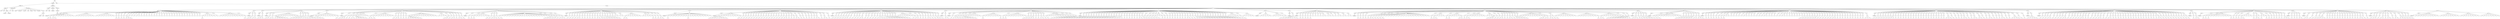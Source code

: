 digraph Tree {
	"t0" [label = "TEI"];
	"t1" [label = "teiHeader"];
	"t2" [label = "fileDesc"];
	"t3" [label = "titleStmt"];
	"t4" [label = "title"];
	"t5" [label = "title"];
	"t6" [label = "author"];
	"t7" [label = "surname"];
	"t8" [label = "forename"];
	"t9" [label = "publicationStmt"];
	"t10" [label = "p"];
	"t11" [label = "idno"];
	"t12" [label = "sourceDesc"];
	"t13" [label = "genre"];
	"t14" [label = "inspiration"];
	"t15" [label = "structure"];
	"t16" [label = "type"];
	"t17" [label = "periode"];
	"t18" [label = "taille"];
	"t19" [label = "permalien"];
	"t20" [label = "sources"];
	"t21" [label = "source"];
	"t22" [label = "author"];
	"t23" [label = "text"];
	"t24" [label = "profileDesc"];
	"t25" [label = "creation"];
	"t26" [label = "date"];
	"t27" [label = "date"];
	"t28" [label = "langUsage"];
	"t29" [label = "language"];
	"t30" [label = "textClass"];
	"t31" [label = "keywords"];
	"t32" [label = "term"];
	"t33" [label = "text"];
	"t34" [label = "body"];
	"t35" [label = "div1"];
	"t36" [label = "head"];
	"t37" [label = "div2"];
	"t38" [label = "head"];
	"t39" [label = "listPerson"];
	"t40" [label = "sp"];
	"t41" [label = "p"];
	"t42" [label = "s"];
	"t43" [label = "s"];
	"t44" [label = "sp"];
	"t45" [label = "p"];
	"t46" [label = "s"];
	"t47" [label = "s"];
	"t48" [label = "l"];
	"t49" [label = "l"];
	"t50" [label = "l"];
	"t51" [label = "l"];
	"t52" [label = "l"];
	"t53" [label = "l"];
	"t54" [label = "l"];
	"t55" [label = "l"];
	"t56" [label = "sp"];
	"t57" [label = "l"];
	"t58" [label = "l"];
	"t59" [label = "l"];
	"t60" [label = "l"];
	"t61" [label = "l"];
	"t62" [label = "l"];
	"t63" [label = "l"];
	"t64" [label = "l"];
	"t65" [label = "sp"];
	"t66" [label = "l"];
	"t67" [label = "l"];
	"t68" [label = "l"];
	"t69" [label = "l"];
	"t70" [label = "l"];
	"t71" [label = "l"];
	"t72" [label = "l"];
	"t73" [label = "l"];
	"t74" [label = "sp"];
	"t75" [label = "p"];
	"t76" [label = "s"];
	"t77" [label = "sp"];
	"t78" [label = "p"];
	"t79" [label = "s"];
	"t80" [label = "sp"];
	"t81" [label = "p"];
	"t82" [label = "s"];
	"t83" [label = "sp"];
	"t84" [label = "p"];
	"t85" [label = "s"];
	"t86" [label = "sp"];
	"t87" [label = "p"];
	"t88" [label = "s"];
	"t89" [label = "s"];
	"t90" [label = "s"];
	"t91" [label = "sp"];
	"t92" [label = "l"];
	"t93" [label = "sp"];
	"t94" [label = "l"];
	"t95" [label = "sp"];
	"t96" [label = "l"];
	"t97" [label = "sp"];
	"t98" [label = "l"];
	"t99" [label = "l"];
	"t100" [label = "sp"];
	"t101" [label = "l"];
	"t102" [label = "sp"];
	"t103" [label = "l"];
	"t104" [label = "sp"];
	"t105" [label = "l"];
	"t106" [label = "sp"];
	"t107" [label = "l"];
	"t108" [label = "sp"];
	"t109" [label = "l"];
	"t110" [label = "sp"];
	"t111" [label = "l"];
	"t112" [label = "sp"];
	"t113" [label = "l"];
	"t114" [label = "sp"];
	"t115" [label = "l"];
	"t116" [label = "sp"];
	"t117" [label = "l"];
	"t118" [label = "sp"];
	"t119" [label = "l"];
	"t120" [label = "sp"];
	"t121" [label = "l"];
	"t122" [label = "sp"];
	"t123" [label = "l"];
	"t124" [label = "sp"];
	"t125" [label = "l"];
	"t126" [label = "sp"];
	"t127" [label = "l"];
	"t128" [label = "sp"];
	"t129" [label = "l"];
	"t130" [label = "sp"];
	"t131" [label = "l"];
	"t132" [label = "sp"];
	"t133" [label = "l"];
	"t134" [label = "sp"];
	"t135" [label = "l"];
	"t136" [label = "sp"];
	"t137" [label = "l"];
	"t138" [label = "sp"];
	"t139" [label = "l"];
	"t140" [label = "sp"];
	"t141" [label = "l"];
	"t142" [label = "sp"];
	"t143" [label = "l"];
	"t144" [label = "sp"];
	"t145" [label = "l"];
	"t146" [label = "sp"];
	"t147" [label = "l"];
	"t148" [label = "sp"];
	"t149" [label = "p"];
	"t150" [label = "s"];
	"t151" [label = "l"];
	"t152" [label = "l"];
	"t153" [label = "l"];
	"t154" [label = "l"];
	"t155" [label = "l"];
	"t156" [label = "sp"];
	"t157" [label = "l"];
	"t158" [label = "sp"];
	"t159" [label = "l"];
	"t160" [label = "l"];
	"t161" [label = "l"];
	"t162" [label = "l"];
	"t163" [label = "l"];
	"t164" [label = "l"];
	"t165" [label = "l"];
	"t166" [label = "l"];
	"t167" [label = "l"];
	"t168" [label = "l"];
	"t169" [label = "sp"];
	"t170" [label = "p"];
	"t171" [label = "s"];
	"t172" [label = "div2"];
	"t173" [label = "head"];
	"t174" [label = "listPerson"];
	"t175" [label = "sp"];
	"t176" [label = "p"];
	"t177" [label = "s"];
	"t178" [label = "s"];
	"t179" [label = "sp"];
	"t180" [label = "p"];
	"t181" [label = "s"];
	"t182" [label = "s"];
	"t183" [label = "div2"];
	"t184" [label = "head"];
	"t185" [label = "listPerson"];
	"t186" [label = "sp"];
	"t187" [label = "p"];
	"t188" [label = "s"];
	"t189" [label = "s"];
	"t190" [label = "s"];
	"t191" [label = "div2"];
	"t192" [label = "head"];
	"t193" [label = "listPerson"];
	"t194" [label = "sp"];
	"t195" [label = "p"];
	"t196" [label = "s"];
	"t197" [label = "s"];
	"t198" [label = "sp"];
	"t199" [label = "p"];
	"t200" [label = "s"];
	"t201" [label = "s"];
	"t202" [label = "sp"];
	"t203" [label = "p"];
	"t204" [label = "s"];
	"t205" [label = "s"];
	"t206" [label = "s"];
	"t207" [label = "s"];
	"t208" [label = "s"];
	"t209" [label = "s"];
	"t210" [label = "l"];
	"t211" [label = "l"];
	"t212" [label = "l"];
	"t213" [label = "l"];
	"t214" [label = "l"];
	"t215" [label = "l"];
	"t216" [label = "l"];
	"t217" [label = "l"];
	"t218" [label = "p"];
	"t219" [label = "s"];
	"t220" [label = "sp"];
	"t221" [label = "p"];
	"t222" [label = "s"];
	"t223" [label = "sp"];
	"t224" [label = "p"];
	"t225" [label = "s"];
	"t226" [label = "s"];
	"t227" [label = "s"];
	"t228" [label = "s"];
	"t229" [label = "s"];
	"t230" [label = "s"];
	"t231" [label = "sp"];
	"t232" [label = "p"];
	"t233" [label = "s"];
	"t234" [label = "sp"];
	"t235" [label = "p"];
	"t236" [label = "s"];
	"t237" [label = "s"];
	"t238" [label = "s"];
	"t239" [label = "div2"];
	"t240" [label = "head"];
	"t241" [label = "listPerson"];
	"t242" [label = "sp"];
	"t243" [label = "p"];
	"t244" [label = "s"];
	"t245" [label = "s"];
	"t246" [label = "l"];
	"t247" [label = "l"];
	"t248" [label = "l"];
	"t249" [label = "l"];
	"t250" [label = "l"];
	"t251" [label = "l"];
	"t252" [label = "l"];
	"t253" [label = "l"];
	"t254" [label = "p"];
	"t255" [label = "s"];
	"t256" [label = "div2"];
	"t257" [label = "head"];
	"t258" [label = "listPerson"];
	"t259" [label = "sp"];
	"t260" [label = "p"];
	"t261" [label = "s"];
	"t262" [label = "s"];
	"t263" [label = "s"];
	"t264" [label = "sp"];
	"t265" [label = "p"];
	"t266" [label = "s"];
	"t267" [label = "sp"];
	"t268" [label = "p"];
	"t269" [label = "s"];
	"t270" [label = "sp"];
	"t271" [label = "p"];
	"t272" [label = "s"];
	"t273" [label = "s"];
	"t274" [label = "sp"];
	"t275" [label = "p"];
	"t276" [label = "s"];
	"t277" [label = "s"];
	"t278" [label = "s"];
	"t279" [label = "s"];
	"t280" [label = "s"];
	"t281" [label = "l"];
	"t282" [label = "l"];
	"t283" [label = "l"];
	"t284" [label = "l"];
	"t285" [label = "l"];
	"t286" [label = "sp"];
	"t287" [label = "p"];
	"t288" [label = "s"];
	"t289" [label = "s"];
	"t290" [label = "sp"];
	"t291" [label = "p"];
	"t292" [label = "s"];
	"t293" [label = "l"];
	"t294" [label = "l"];
	"t295" [label = "l"];
	"t296" [label = "l"];
	"t297" [label = "l"];
	"t298" [label = "l"];
	"t299" [label = "l"];
	"t300" [label = "l"];
	"t301" [label = "sp"];
	"t302" [label = "p"];
	"t303" [label = "s"];
	"t304" [label = "sp"];
	"t305" [label = "p"];
	"t306" [label = "s"];
	"t307" [label = "s"];
	"t308" [label = "sp"];
	"t309" [label = "p"];
	"t310" [label = "s"];
	"t311" [label = "sp"];
	"t312" [label = "p"];
	"t313" [label = "s"];
	"t314" [label = "sp"];
	"t315" [label = "p"];
	"t316" [label = "s"];
	"t317" [label = "sp"];
	"t318" [label = "p"];
	"t319" [label = "s"];
	"t320" [label = "s"];
	"t321" [label = "s"];
	"t322" [label = "s"];
	"t323" [label = "s"];
	"t324" [label = "s"];
	"t325" [label = "l"];
	"t326" [label = "l"];
	"t327" [label = "l"];
	"t328" [label = "l"];
	"t329" [label = "l"];
	"t330" [label = "l"];
	"t331" [label = "l"];
	"t332" [label = "l"];
	"t333" [label = "l"];
	"t334" [label = "l"];
	"t335" [label = "l"];
	"t336" [label = "sp"];
	"t337" [label = "l"];
	"t338" [label = "l"];
	"t339" [label = "l"];
	"t340" [label = "l"];
	"t341" [label = "sp"];
	"t342" [label = "p"];
	"t343" [label = "s"];
	"t344" [label = "s"];
	"t345" [label = "sp"];
	"t346" [label = "p"];
	"t347" [label = "s"];
	"t348" [label = "sp"];
	"t349" [label = "p"];
	"t350" [label = "s"];
	"t351" [label = "s"];
	"t352" [label = "sp"];
	"t353" [label = "p"];
	"t354" [label = "s"];
	"t355" [label = "sp"];
	"t356" [label = "p"];
	"t357" [label = "s"];
	"t358" [label = "s"];
	"t359" [label = "sp"];
	"t360" [label = "p"];
	"t361" [label = "s"];
	"t362" [label = "div2"];
	"t363" [label = "head"];
	"t364" [label = "listPerson"];
	"t365" [label = "sp"];
	"t366" [label = "p"];
	"t367" [label = "s"];
	"t368" [label = "sp"];
	"t369" [label = "p"];
	"t370" [label = "s"];
	"t371" [label = "sp"];
	"t372" [label = "p"];
	"t373" [label = "s"];
	"t374" [label = "l"];
	"t375" [label = "l"];
	"t376" [label = "l"];
	"t377" [label = "l"];
	"t378" [label = "l"];
	"t379" [label = "p"];
	"t380" [label = "s"];
	"t381" [label = "sp"];
	"t382" [label = "p"];
	"t383" [label = "s"];
	"t384" [label = "sp"];
	"t385" [label = "p"];
	"t386" [label = "s"];
	"t387" [label = "s"];
	"t388" [label = "s"];
	"t389" [label = "sp"];
	"t390" [label = "p"];
	"t391" [label = "s"];
	"t392" [label = "sp"];
	"t393" [label = "p"];
	"t394" [label = "s"];
	"t395" [label = "l"];
	"t396" [label = "l"];
	"t397" [label = "l"];
	"t398" [label = "l"];
	"t399" [label = "l"];
	"t400" [label = "l"];
	"t401" [label = "l"];
	"t402" [label = "l"];
	"t403" [label = "l"];
	"t404" [label = "l"];
	"t405" [label = "l"];
	"t406" [label = "l"];
	"t407" [label = "l"];
	"t408" [label = "l"];
	"t409" [label = "l"];
	"t410" [label = "l"];
	"t411" [label = "l"];
	"t412" [label = "l"];
	"t413" [label = "l"];
	"t414" [label = "l"];
	"t415" [label = "p"];
	"t416" [label = "s"];
	"t417" [label = "s"];
	"t418" [label = "sp"];
	"t419" [label = "p"];
	"t420" [label = "s"];
	"t421" [label = "sp"];
	"t422" [label = "p"];
	"t423" [label = "s"];
	"t424" [label = "s"];
	"t425" [label = "sp"];
	"t426" [label = "p"];
	"t427" [label = "s"];
	"t428" [label = "sp"];
	"t429" [label = "p"];
	"t430" [label = "s"];
	"t431" [label = "s"];
	"t432" [label = "s"];
	"t433" [label = "div2"];
	"t434" [label = "head"];
	"t435" [label = "listPerson"];
	"t436" [label = "sp"];
	"t437" [label = "p"];
	"t438" [label = "s"];
	"t439" [label = "sp"];
	"t440" [label = "p"];
	"t441" [label = "s"];
	"t442" [label = "sp"];
	"t443" [label = "p"];
	"t444" [label = "s"];
	"t445" [label = "sp"];
	"t446" [label = "p"];
	"t447" [label = "s"];
	"t448" [label = "sp"];
	"t449" [label = "p"];
	"t450" [label = "s"];
	"t451" [label = "s"];
	"t452" [label = "sp"];
	"t453" [label = "p"];
	"t454" [label = "s"];
	"t455" [label = "sp"];
	"t456" [label = "p"];
	"t457" [label = "s"];
	"t458" [label = "sp"];
	"t459" [label = "p"];
	"t460" [label = "s"];
	"t461" [label = "sp"];
	"t462" [label = "p"];
	"t463" [label = "s"];
	"t464" [label = "sp"];
	"t465" [label = "p"];
	"t466" [label = "s"];
	"t467" [label = "sp"];
	"t468" [label = "p"];
	"t469" [label = "s"];
	"t470" [label = "sp"];
	"t471" [label = "p"];
	"t472" [label = "s"];
	"t473" [label = "s"];
	"t474" [label = "sp"];
	"t475" [label = "p"];
	"t476" [label = "s"];
	"t477" [label = "s"];
	"t478" [label = "sp"];
	"t479" [label = "p"];
	"t480" [label = "s"];
	"t481" [label = "sp"];
	"t482" [label = "p"];
	"t483" [label = "s"];
	"t484" [label = "s"];
	"t485" [label = "sp"];
	"t486" [label = "p"];
	"t487" [label = "s"];
	"t488" [label = "sp"];
	"t489" [label = "p"];
	"t490" [label = "s"];
	"t491" [label = "sp"];
	"t492" [label = "p"];
	"t493" [label = "s"];
	"t494" [label = "sp"];
	"t495" [label = "l"];
	"t496" [label = "l"];
	"t497" [label = "sp"];
	"t498" [label = "l"];
	"t499" [label = "l"];
	"t500" [label = "sp"];
	"t501" [label = "p"];
	"t502" [label = "s"];
	"t503" [label = "s"];
	"t504" [label = "l"];
	"t505" [label = "l"];
	"t506" [label = "l"];
	"t507" [label = "l"];
	"t508" [label = "l"];
	"t509" [label = "l"];
	"t510" [label = "sp"];
	"t511" [label = "l"];
	"t512" [label = "l"];
	"t513" [label = "l"];
	"t514" [label = "l"];
	"t515" [label = "sp"];
	"t516" [label = "p"];
	"t517" [label = "s"];
	"t518" [label = "sp"];
	"t519" [label = "p"];
	"t520" [label = "s"];
	"t521" [label = "sp"];
	"t522" [label = "p"];
	"t523" [label = "s"];
	"t524" [label = "sp"];
	"t525" [label = "p"];
	"t526" [label = "s"];
	"t527" [label = "s"];
	"t528" [label = "div2"];
	"t529" [label = "head"];
	"t530" [label = "listPerson"];
	"t531" [label = "sp"];
	"t532" [label = "p"];
	"t533" [label = "s"];
	"t534" [label = "l"];
	"t535" [label = "l"];
	"t536" [label = "l"];
	"t537" [label = "l"];
	"t538" [label = "l"];
	"t539" [label = "l"];
	"t540" [label = "l"];
	"t541" [label = "p"];
	"t542" [label = "s"];
	"t543" [label = "l"];
	"t544" [label = "l"];
	"t545" [label = "l"];
	"t546" [label = "l"];
	"t547" [label = "l"];
	"t548" [label = "l"];
	"t549" [label = "l"];
	"t550" [label = "l"];
	"t551" [label = "l"];
	"t552" [label = "div2"];
	"t553" [label = "head"];
	"t554" [label = "listPerson"];
	"t555" [label = "sp"];
	"t556" [label = "p"];
	"t557" [label = "s"];
	"t558" [label = "s"];
	"t559" [label = "s"];
	"t560" [label = "s"];
	"t561" [label = "s"];
	"t562" [label = "s"];
	"t563" [label = "s"];
	"t564" [label = "s"];
	"t565" [label = "l"];
	"t566" [label = "l"];
	"t567" [label = "l"];
	"t568" [label = "l"];
	"t569" [label = "l"];
	"t570" [label = "l"];
	"t571" [label = "l"];
	"t572" [label = "l"];
	"t573" [label = "p"];
	"t574" [label = "s"];
	"t575" [label = "sp"];
	"t576" [label = "p"];
	"t577" [label = "s"];
	"t578" [label = "sp"];
	"t579" [label = "p"];
	"t580" [label = "s"];
	"t581" [label = "sp"];
	"t582" [label = "p"];
	"t583" [label = "s"];
	"t584" [label = "sp"];
	"t585" [label = "p"];
	"t586" [label = "s"];
	"t587" [label = "sp"];
	"t588" [label = "p"];
	"t589" [label = "s"];
	"t590" [label = "sp"];
	"t591" [label = "p"];
	"t592" [label = "s"];
	"t593" [label = "sp"];
	"t594" [label = "p"];
	"t595" [label = "s"];
	"t596" [label = "sp"];
	"t597" [label = "p"];
	"t598" [label = "s"];
	"t599" [label = "sp"];
	"t600" [label = "p"];
	"t601" [label = "s"];
	"t602" [label = "sp"];
	"t603" [label = "p"];
	"t604" [label = "s"];
	"t605" [label = "sp"];
	"t606" [label = "p"];
	"t607" [label = "s"];
	"t608" [label = "sp"];
	"t609" [label = "p"];
	"t610" [label = "s"];
	"t611" [label = "sp"];
	"t612" [label = "p"];
	"t613" [label = "s"];
	"t614" [label = "sp"];
	"t615" [label = "p"];
	"t616" [label = "s"];
	"t617" [label = "sp"];
	"t618" [label = "p"];
	"t619" [label = "s"];
	"t620" [label = "sp"];
	"t621" [label = "p"];
	"t622" [label = "s"];
	"t623" [label = "sp"];
	"t624" [label = "p"];
	"t625" [label = "s"];
	"t626" [label = "sp"];
	"t627" [label = "p"];
	"t628" [label = "s"];
	"t629" [label = "s"];
	"t630" [label = "sp"];
	"t631" [label = "p"];
	"t632" [label = "s"];
	"t633" [label = "sp"];
	"t634" [label = "p"];
	"t635" [label = "s"];
	"t636" [label = "p"];
	"t637" [label = "s"];
	"t638" [label = "sp"];
	"t639" [label = "p"];
	"t640" [label = "s"];
	"t641" [label = "s"];
	"t642" [label = "sp"];
	"t643" [label = "p"];
	"t644" [label = "s"];
	"t645" [label = "sp"];
	"t646" [label = "p"];
	"t647" [label = "s"];
	"t648" [label = "sp"];
	"t649" [label = "p"];
	"t650" [label = "s"];
	"t651" [label = "sp"];
	"t652" [label = "p"];
	"t653" [label = "s"];
	"t654" [label = "sp"];
	"t655" [label = "p"];
	"t656" [label = "s"];
	"t657" [label = "sp"];
	"t658" [label = "p"];
	"t659" [label = "s"];
	"t660" [label = "sp"];
	"t661" [label = "p"];
	"t662" [label = "s"];
	"t663" [label = "s"];
	"t664" [label = "sp"];
	"t665" [label = "p"];
	"t666" [label = "s"];
	"t667" [label = "sp"];
	"t668" [label = "p"];
	"t669" [label = "s"];
	"t670" [label = "s"];
	"t671" [label = "sp"];
	"t672" [label = "p"];
	"t673" [label = "s"];
	"t674" [label = "div2"];
	"t675" [label = "head"];
	"t676" [label = "listPerson"];
	"t677" [label = "sp"];
	"t678" [label = "p"];
	"t679" [label = "s"];
	"t680" [label = "sp"];
	"t681" [label = "p"];
	"t682" [label = "s"];
	"t683" [label = "sp"];
	"t684" [label = "p"];
	"t685" [label = "s"];
	"t686" [label = "sp"];
	"t687" [label = "p"];
	"t688" [label = "s"];
	"t689" [label = "sp"];
	"t690" [label = "p"];
	"t691" [label = "s"];
	"t692" [label = "sp"];
	"t693" [label = "p"];
	"t694" [label = "s"];
	"t695" [label = "s"];
	"t696" [label = "sp"];
	"t697" [label = "p"];
	"t698" [label = "s"];
	"t699" [label = "sp"];
	"t700" [label = "p"];
	"t701" [label = "s"];
	"t702" [label = "sp"];
	"t703" [label = "p"];
	"t704" [label = "s"];
	"t705" [label = "sp"];
	"t706" [label = "p"];
	"t707" [label = "s"];
	"t708" [label = "sp"];
	"t709" [label = "p"];
	"t710" [label = "s"];
	"t711" [label = "s"];
	"t712" [label = "sp"];
	"t713" [label = "p"];
	"t714" [label = "s"];
	"t715" [label = "sp"];
	"t716" [label = "p"];
	"t717" [label = "s"];
	"t718" [label = "sp"];
	"t719" [label = "p"];
	"t720" [label = "s"];
	"t721" [label = "sp"];
	"t722" [label = "p"];
	"t723" [label = "s"];
	"t724" [label = "sp"];
	"t725" [label = "p"];
	"t726" [label = "s"];
	"t727" [label = "sp"];
	"t728" [label = "p"];
	"t729" [label = "s"];
	"t730" [label = "s"];
	"t731" [label = "s"];
	"t732" [label = "s"];
	"t733" [label = "sp"];
	"t734" [label = "p"];
	"t735" [label = "s"];
	"t736" [label = "sp"];
	"t737" [label = "p"];
	"t738" [label = "s"];
	"t739" [label = "s"];
	"t740" [label = "s"];
	"t741" [label = "sp"];
	"t742" [label = "p"];
	"t743" [label = "s"];
	"t744" [label = "sp"];
	"t745" [label = "p"];
	"t746" [label = "s"];
	"t747" [label = "s"];
	"t748" [label = "sp"];
	"t749" [label = "p"];
	"t750" [label = "s"];
	"t751" [label = "sp"];
	"t752" [label = "p"];
	"t753" [label = "s"];
	"t754" [label = "s"];
	"t755" [label = "sp"];
	"t756" [label = "l"];
	"t757" [label = "l"];
	"t758" [label = "l"];
	"t759" [label = "l"];
	"t760" [label = "l"];
	"t761" [label = "l"];
	"t762" [label = "l"];
	"t763" [label = "sp"];
	"t764" [label = "p"];
	"t765" [label = "s"];
	"t766" [label = "sp"];
	"t767" [label = "p"];
	"t768" [label = "s"];
	"t769" [label = "s"];
	"t770" [label = "sp"];
	"t771" [label = "p"];
	"t772" [label = "s"];
	"t773" [label = "sp"];
	"t774" [label = "p"];
	"t775" [label = "s"];
	"t776" [label = "sp"];
	"t777" [label = "p"];
	"t778" [label = "s"];
	"t779" [label = "sp"];
	"t780" [label = "p"];
	"t781" [label = "s"];
	"t782" [label = "s"];
	"t783" [label = "sp"];
	"t784" [label = "p"];
	"t785" [label = "s"];
	"t786" [label = "sp"];
	"t787" [label = "p"];
	"t788" [label = "s"];
	"t789" [label = "sp"];
	"t790" [label = "p"];
	"t791" [label = "s"];
	"t792" [label = "s"];
	"t793" [label = "sp"];
	"t794" [label = "p"];
	"t795" [label = "s"];
	"t796" [label = "div2"];
	"t797" [label = "head"];
	"t798" [label = "listPerson"];
	"t799" [label = "sp"];
	"t800" [label = "p"];
	"t801" [label = "s"];
	"t802" [label = "s"];
	"t803" [label = "div2"];
	"t804" [label = "head"];
	"t805" [label = "listPerson"];
	"t806" [label = "sp"];
	"t807" [label = "p"];
	"t808" [label = "s"];
	"t809" [label = "sp"];
	"t810" [label = "p"];
	"t811" [label = "s"];
	"t812" [label = "s"];
	"t813" [label = "s"];
	"t814" [label = "s"];
	"t815" [label = "sp"];
	"t816" [label = "p"];
	"t817" [label = "s"];
	"t818" [label = "sp"];
	"t819" [label = "p"];
	"t820" [label = "s"];
	"t821" [label = "sp"];
	"t822" [label = "p"];
	"t823" [label = "s"];
	"t824" [label = "s"];
	"t825" [label = "s"];
	"t826" [label = "sp"];
	"t827" [label = "p"];
	"t828" [label = "s"];
	"t829" [label = "l"];
	"t830" [label = "l"];
	"t831" [label = "l"];
	"t832" [label = "l"];
	"t833" [label = "l"];
	"t834" [label = "l"];
	"t835" [label = "sp"];
	"t836" [label = "p"];
	"t837" [label = "s"];
	"t838" [label = "l"];
	"t839" [label = "l"];
	"t840" [label = "l"];
	"t841" [label = "l"];
	"t842" [label = "l"];
	"t843" [label = "l"];
	"t844" [label = "p"];
	"t845" [label = "s"];
	"t846" [label = "sp"];
	"t847" [label = "p"];
	"t848" [label = "s"];
	"t849" [label = "sp"];
	"t850" [label = "p"];
	"t851" [label = "s"];
	"t852" [label = "l"];
	"t853" [label = "l"];
	"t854" [label = "l"];
	"t855" [label = "l"];
	"t856" [label = "l"];
	"t857" [label = "l"];
	"t858" [label = "l"];
	"t859" [label = "l"];
	"t860" [label = "sp"];
	"t861" [label = "p"];
	"t862" [label = "s"];
	"t863" [label = "sp"];
	"t864" [label = "p"];
	"t865" [label = "s"];
	"t866" [label = "sp"];
	"t867" [label = "p"];
	"t868" [label = "s"];
	"t869" [label = "s"];
	"t870" [label = "s"];
	"t871" [label = "sp"];
	"t872" [label = "p"];
	"t873" [label = "s"];
	"t874" [label = "sp"];
	"t875" [label = "p"];
	"t876" [label = "s"];
	"t877" [label = "sp"];
	"t878" [label = "p"];
	"t879" [label = "s"];
	"t880" [label = "s"];
	"t881" [label = "sp"];
	"t882" [label = "p"];
	"t883" [label = "s"];
	"t884" [label = "sp"];
	"t885" [label = "p"];
	"t886" [label = "s"];
	"t887" [label = "l"];
	"t888" [label = "l"];
	"t889" [label = "l"];
	"t890" [label = "l"];
	"t891" [label = "l"];
	"t892" [label = "l"];
	"t893" [label = "l"];
	"t894" [label = "l"];
	"t895" [label = "sp"];
	"t896" [label = "p"];
	"t897" [label = "s"];
	"t898" [label = "sp"];
	"t899" [label = "p"];
	"t900" [label = "s"];
	"t901" [label = "sp"];
	"t902" [label = "p"];
	"t903" [label = "s"];
	"t904" [label = "sp"];
	"t905" [label = "p"];
	"t906" [label = "s"];
	"t907" [label = "s"];
	"t908" [label = "s"];
	"t909" [label = "div2"];
	"t910" [label = "head"];
	"t911" [label = "listPerson"];
	"t912" [label = "sp"];
	"t913" [label = "p"];
	"t914" [label = "s"];
	"t915" [label = "sp"];
	"t916" [label = "p"];
	"t917" [label = "s"];
	"t918" [label = "s"];
	"t919" [label = "sp"];
	"t920" [label = "p"];
	"t921" [label = "s"];
	"t922" [label = "sp"];
	"t923" [label = "p"];
	"t924" [label = "s"];
	"t925" [label = "sp"];
	"t926" [label = "p"];
	"t927" [label = "s"];
	"t928" [label = "sp"];
	"t929" [label = "p"];
	"t930" [label = "s"];
	"t931" [label = "sp"];
	"t932" [label = "p"];
	"t933" [label = "s"];
	"t934" [label = "sp"];
	"t935" [label = "p"];
	"t936" [label = "s"];
	"t937" [label = "sp"];
	"t938" [label = "p"];
	"t939" [label = "s"];
	"t940" [label = "sp"];
	"t941" [label = "p"];
	"t942" [label = "s"];
	"t943" [label = "sp"];
	"t944" [label = "p"];
	"t945" [label = "s"];
	"t946" [label = "s"];
	"t947" [label = "sp"];
	"t948" [label = "p"];
	"t949" [label = "s"];
	"t950" [label = "sp"];
	"t951" [label = "p"];
	"t952" [label = "s"];
	"t953" [label = "sp"];
	"t954" [label = "p"];
	"t955" [label = "s"];
	"t956" [label = "s"];
	"t957" [label = "s"];
	"t958" [label = "sp"];
	"t959" [label = "p"];
	"t960" [label = "s"];
	"t961" [label = "sp"];
	"t962" [label = "p"];
	"t963" [label = "s"];
	"t964" [label = "s"];
	"t965" [label = "s"];
	"t966" [label = "s"];
	"t967" [label = "sp"];
	"t968" [label = "p"];
	"t969" [label = "s"];
	"t970" [label = "sp"];
	"t971" [label = "p"];
	"t972" [label = "s"];
	"t973" [label = "sp"];
	"t974" [label = "p"];
	"t975" [label = "s"];
	"t976" [label = "sp"];
	"t977" [label = "p"];
	"t978" [label = "s"];
	"t979" [label = "sp"];
	"t980" [label = "p"];
	"t981" [label = "s"];
	"t982" [label = "sp"];
	"t983" [label = "p"];
	"t984" [label = "s"];
	"t985" [label = "sp"];
	"t986" [label = "p"];
	"t987" [label = "s"];
	"t988" [label = "s"];
	"t989" [label = "sp"];
	"t990" [label = "p"];
	"t991" [label = "s"];
	"t992" [label = "s"];
	"t993" [label = "sp"];
	"t994" [label = "p"];
	"t995" [label = "s"];
	"t996" [label = "sp"];
	"t997" [label = "p"];
	"t998" [label = "s"];
	"t999" [label = "sp"];
	"t1000" [label = "p"];
	"t1001" [label = "s"];
	"t1002" [label = "sp"];
	"t1003" [label = "p"];
	"t1004" [label = "s"];
	"t1005" [label = "sp"];
	"t1006" [label = "p"];
	"t1007" [label = "s"];
	"t1008" [label = "l"];
	"t1009" [label = "l"];
	"t1010" [label = "p"];
	"t1011" [label = "s"];
	"t1012" [label = "sp"];
	"t1013" [label = "p"];
	"t1014" [label = "s"];
	"t1015" [label = "sp"];
	"t1016" [label = "p"];
	"t1017" [label = "s"];
	"t1018" [label = "sp"];
	"t1019" [label = "p"];
	"t1020" [label = "s"];
	"t1021" [label = "sp"];
	"t1022" [label = "p"];
	"t1023" [label = "s"];
	"t1024" [label = "sp"];
	"t1025" [label = "p"];
	"t1026" [label = "s"];
	"t1027" [label = "sp"];
	"t1028" [label = "p"];
	"t1029" [label = "s"];
	"t1030" [label = "sp"];
	"t1031" [label = "p"];
	"t1032" [label = "s"];
	"t1033" [label = "sp"];
	"t1034" [label = "p"];
	"t1035" [label = "s"];
	"t1036" [label = "sp"];
	"t1037" [label = "p"];
	"t1038" [label = "s"];
	"t1039" [label = "sp"];
	"t1040" [label = "p"];
	"t1041" [label = "s"];
	"t1042" [label = "s"];
	"t1043" [label = "sp"];
	"t1044" [label = "p"];
	"t1045" [label = "s"];
	"t1046" [label = "sp"];
	"t1047" [label = "p"];
	"t1048" [label = "s"];
	"t1049" [label = "sp"];
	"t1050" [label = "p"];
	"t1051" [label = "s"];
	"t1052" [label = "s"];
	"t1053" [label = "s"];
	"t1054" [label = "sp"];
	"t1055" [label = "p"];
	"t1056" [label = "s"];
	"t1057" [label = "s"];
	"t1058" [label = "sp"];
	"t1059" [label = "p"];
	"t1060" [label = "s"];
	"t1061" [label = "sp"];
	"t1062" [label = "p"];
	"t1063" [label = "s"];
	"t1064" [label = "s"];
	"t1065" [label = "sp"];
	"t1066" [label = "p"];
	"t1067" [label = "s"];
	"t1068" [label = "s"];
	"t1069" [label = "sp"];
	"t1070" [label = "p"];
	"t1071" [label = "s"];
	"t1072" [label = "sp"];
	"t1073" [label = "p"];
	"t1074" [label = "s"];
	"t1075" [label = "sp"];
	"t1076" [label = "p"];
	"t1077" [label = "s"];
	"t1078" [label = "sp"];
	"t1079" [label = "p"];
	"t1080" [label = "s"];
	"t1081" [label = "sp"];
	"t1082" [label = "p"];
	"t1083" [label = "s"];
	"t1084" [label = "s"];
	"t1085" [label = "sp"];
	"t1086" [label = "p"];
	"t1087" [label = "s"];
	"t1088" [label = "sp"];
	"t1089" [label = "p"];
	"t1090" [label = "s"];
	"t1091" [label = "sp"];
	"t1092" [label = "p"];
	"t1093" [label = "s"];
	"t1094" [label = "sp"];
	"t1095" [label = "l"];
	"t1096" [label = "l"];
	"t1097" [label = "l"];
	"t1098" [label = "l"];
	"t1099" [label = "l"];
	"t1100" [label = "sp"];
	"t1101" [label = "p"];
	"t1102" [label = "s"];
	"t1103" [label = "sp"];
	"t1104" [label = "l"];
	"t1105" [label = "l"];
	"t1106" [label = "l"];
	"t1107" [label = "l"];
	"t1108" [label = "l"];
	"t1109" [label = "div2"];
	"t1110" [label = "head"];
	"t1111" [label = "listPerson"];
	"t1112" [label = "sp"];
	"t1113" [label = "l"];
	"t1114" [label = "l"];
	"t1115" [label = "l"];
	"t1116" [label = "l"];
	"t1117" [label = "l"];
	"t1118" [label = "sp"];
	"t1119" [label = "l"];
	"t1120" [label = "l"];
	"t1121" [label = "l"];
	"t1122" [label = "l"];
	"t1123" [label = "l"];
	"t1124" [label = "sp"];
	"t1125" [label = "p"];
	"t1126" [label = "s"];
	"t1127" [label = "div2"];
	"t1128" [label = "head"];
	"t1129" [label = "listPerson"];
	"t1130" [label = "sp"];
	"t1131" [label = "p"];
	"t1132" [label = "s"];
	"t1133" [label = "s"];
	"t1134" [label = "s"];
	"t1135" [label = "s"];
	"t1136" [label = "s"];
	"t1137" [label = "s"];
	"t1138" [label = "s"];
	"t1139" [label = "div2"];
	"t1140" [label = "head"];
	"t1141" [label = "listPerson"];
	"t1142" [label = "sp"];
	"t1143" [label = "p"];
	"t1144" [label = "s"];
	"t1145" [label = "sp"];
	"t1146" [label = "p"];
	"t1147" [label = "s"];
	"t1148" [label = "sp"];
	"t1149" [label = "p"];
	"t1150" [label = "s"];
	"t1151" [label = "sp"];
	"t1152" [label = "p"];
	"t1153" [label = "s"];
	"t1154" [label = "sp"];
	"t1155" [label = "p"];
	"t1156" [label = "s"];
	"t1157" [label = "sp"];
	"t1158" [label = "l"];
	"t1159" [label = "sp"];
	"t1160" [label = "l"];
	"t1161" [label = "sp"];
	"t1162" [label = "l"];
	"t1163" [label = "sp"];
	"t1164" [label = "l"];
	"t1165" [label = "sp"];
	"t1166" [label = "l"];
	"t1167" [label = "l"];
	"t1168" [label = "sp"];
	"t1169" [label = "l"];
	"t1170" [label = "l"];
	"t1171" [label = "sp"];
	"t1172" [label = "l"];
	"t1173" [label = "sp"];
	"t1174" [label = "l"];
	"t1175" [label = "sp"];
	"t1176" [label = "l"];
	"t1177" [label = "l"];
	"t1178" [label = "sp"];
	"t1179" [label = "l"];
	"t1180" [label = "l"];
	"t1181" [label = "sp"];
	"t1182" [label = "l"];
	"t1183" [label = "l"];
	"t1184" [label = "div2"];
	"t1185" [label = "head"];
	"t1186" [label = "listPerson"];
	"t1187" [label = "sp"];
	"t1188" [label = "p"];
	"t1189" [label = "s"];
	"t1190" [label = "sp"];
	"t1191" [label = "p"];
	"t1192" [label = "s"];
	"t1193" [label = "sp"];
	"t1194" [label = "p"];
	"t1195" [label = "s"];
	"t1196" [label = "sp"];
	"t1197" [label = "p"];
	"t1198" [label = "s"];
	"t1199" [label = "sp"];
	"t1200" [label = "p"];
	"t1201" [label = "s"];
	"t1202" [label = "sp"];
	"t1203" [label = "p"];
	"t1204" [label = "s"];
	"t1205" [label = "s"];
	"t1206" [label = "sp"];
	"t1207" [label = "p"];
	"t1208" [label = "s"];
	"t1209" [label = "sp"];
	"t1210" [label = "p"];
	"t1211" [label = "s"];
	"t1212" [label = "sp"];
	"t1213" [label = "p"];
	"t1214" [label = "s"];
	"t1215" [label = "sp"];
	"t1216" [label = "p"];
	"t1217" [label = "s"];
	"t1218" [label = "l"];
	"t1219" [label = "l"];
	"t1220" [label = "l"];
	"t1221" [label = "l"];
	"t1222" [label = "l"];
	"t1223" [label = "l"];
	"t1224" [label = "l"];
	"t1225" [label = "l"];
	"t1226" [label = "l"];
	"t1227" [label = "l"];
	"t1228" [label = "l"];
	"t1229" [label = "l"];
	"t1230" [label = "l"];
	"t1231" [label = "l"];
	"t1232" [label = "l"];
	"t1233" [label = "l"];
	"t1234" [label = "l"];
	"t1235" [label = "l"];
	"t1236" [label = "l"];
	"t1237" [label = "sp"];
	"t1238" [label = "p"];
	"t1239" [label = "s"];
	"t1240" [label = "sp"];
	"t1241" [label = "p"];
	"t1242" [label = "s"];
	"t1243" [label = "s"];
	"t1244" [label = "l"];
	"t1245" [label = "l"];
	"t1246" [label = "l"];
	"t1247" [label = "l"];
	"t1248" [label = "sp"];
	"t1249" [label = "p"];
	"t1250" [label = "s"];
	"t1251" [label = "sp"];
	"t1252" [label = "p"];
	"t1253" [label = "s"];
	"t1254" [label = "l"];
	"t1255" [label = "l"];
	"t1256" [label = "l"];
	"t1257" [label = "l"];
	"t1258" [label = "p"];
	"t1259" [label = "s"];
	"t1260" [label = "s"];
	"t1261" [label = "sp"];
	"t1262" [label = "p"];
	"t1263" [label = "s"];
	"t1264" [label = "sp"];
	"t1265" [label = "p"];
	"t1266" [label = "s"];
	"t1267" [label = "s"];
	"t1268" [label = "sp"];
	"t1269" [label = "l"];
	"t1270" [label = "l"];
	"t1271" [label = "l"];
	"t1272" [label = "l"];
	"t1273" [label = "l"];
	"t1274" [label = "l"];
	"t1275" [label = "l"];
	"t1276" [label = "sp"];
	"t1277" [label = "l"];
	"t1278" [label = "l"];
	"t1279" [label = "l"];
	"t1280" [label = "p"];
	"t1281" [label = "s"];
	"t1282" [label = "s"];
	"t1283" [label = "s"];
	"t1284" [label = "sp"];
	"t1285" [label = "p"];
	"t1286" [label = "s"];
	"t1287" [label = "sp"];
	"t1288" [label = "p"];
	"t1289" [label = "s"];
	"t1290" [label = "sp"];
	"t1291" [label = "p"];
	"t1292" [label = "s"];
	"t1293" [label = "s"];
	"t1294" [label = "sp"];
	"t1295" [label = "p"];
	"t1296" [label = "s"];
	"t1297" [label = "sp"];
	"t1298" [label = "p"];
	"t1299" [label = "s"];
	"t1300" [label = "sp"];
	"t1301" [label = "p"];
	"t1302" [label = "s"];
	"t1303" [label = "s"];
	"t1304" [label = "sp"];
	"t1305" [label = "p"];
	"t1306" [label = "s"];
	"t1307" [label = "sp"];
	"t1308" [label = "p"];
	"t1309" [label = "s"];
	"t1310" [label = "s"];
	"t1311" [label = "s"];
	"t1312" [label = "sp"];
	"t1313" [label = "p"];
	"t1314" [label = "s"];
	"t1315" [label = "sp"];
	"t1316" [label = "p"];
	"t1317" [label = "s"];
	"t1318" [label = "l"];
	"t1319" [label = "l"];
	"t1320" [label = "l"];
	"t1321" [label = "l"];
	"t1322" [label = "l"];
	"t1323" [label = "l"];
	"t1324" [label = "l"];
	"t1325" [label = "l"];
	"t1326" [label = "l"];
	"t1327" [label = "p"];
	"t1328" [label = "s"];
	"t1329" [label = "s"];
	"t1330" [label = "sp"];
	"t1331" [label = "p"];
	"t1332" [label = "s"];
	"t1333" [label = "s"];
	"t1334" [label = "sp"];
	"t1335" [label = "p"];
	"t1336" [label = "s"];
	"t1337" [label = "s"];
	"t1338" [label = "p"];
	"t1339" [label = "s"];
	"t1340" [label = "sp"];
	"t1341" [label = "p"];
	"t1342" [label = "s"];
	"t1343" [label = "l"];
	"t1344" [label = "l"];
	"t1345" [label = "l"];
	"t1346" [label = "l"];
	"t1347" [label = "l"];
	"t1348" [label = "l"];
	"t1349" [label = "l"];
	"t1350" [label = "l"];
	"t1351" [label = "sp"];
	"t1352" [label = "l"];
	"t1353" [label = "l"];
	"t1354" [label = "l"];
	"t1355" [label = "l"];
	"t1356" [label = "l"];
	"t1357" [label = "l"];
	"t1358" [label = "l"];
	"t1359" [label = "l"];
	"t1360" [label = "p"];
	"t1361" [label = "s"];
	"t1362" [label = "sp"];
	"t1363" [label = "p"];
	"t1364" [label = "s"];
	"t1365" [label = "s"];
	"t1366" [label = "l"];
	"t1367" [label = "l"];
	"t1368" [label = "l"];
	"t1369" [label = "l"];
	"t1370" [label = "l"];
	"t1371" [label = "l"];
	"t1372" [label = "l"];
	"t1373" [label = "l"];
	"t1374" [label = "sp"];
	"t1375" [label = "p"];
	"t1376" [label = "s"];
	"t1377" [label = "s"];
	"t1378" [label = "s"];
	"t1379" [label = "sp"];
	"t1380" [label = "p"];
	"t1381" [label = "s"];
	"t1382" [label = "sp"];
	"t1383" [label = "p"];
	"t1384" [label = "s"];
	"t1385" [label = "s"];
	"t1386" [label = "s"];
	"t1387" [label = "s"];
	"t1388" [label = "s"];
	"t1389" [label = "s"];
	"t1390" [label = "div2"];
	"t1391" [label = "head"];
	"t1392" [label = "listPerson"];
	"t1393" [label = "sp"];
	"t1394" [label = "p"];
	"t1395" [label = "s"];
	"t1396" [label = "s"];
	"t1397" [label = "s"];
	"t1398" [label = "sp"];
	"t1399" [label = "p"];
	"t1400" [label = "s"];
	"t1401" [label = "s"];
	"t1402" [label = "sp"];
	"t1403" [label = "p"];
	"t1404" [label = "s"];
	"t1405" [label = "s"];
	"t1406" [label = "sp"];
	"t1407" [label = "p"];
	"t1408" [label = "s"];
	"t1409" [label = "sp"];
	"t1410" [label = "p"];
	"t1411" [label = "s"];
	"t1412" [label = "s"];
	"t1413" [label = "div2"];
	"t1414" [label = "head"];
	"t1415" [label = "listPerson"];
	"t1416" [label = "sp"];
	"t1417" [label = "p"];
	"t1418" [label = "s"];
	"t1419" [label = "sp"];
	"t1420" [label = "p"];
	"t1421" [label = "s"];
	"t1422" [label = "sp"];
	"t1423" [label = "l"];
	"t1424" [label = "l"];
	"t1425" [label = "l"];
	"t1426" [label = "l"];
	"t1427" [label = "l"];
	"t1428" [label = "l"];
	"t1429" [label = "l"];
	"t1430" [label = "l"];
	"t1431" [label = "l"];
	"t1432" [label = "l"];
	"t1433" [label = "sp"];
	"t1434" [label = "p"];
	"t1435" [label = "s"];
	"t1436" [label = "sp"];
	"t1437" [label = "p"];
	"t1438" [label = "s"];
	"t1439" [label = "sp"];
	"t1440" [label = "p"];
	"t1441" [label = "s"];
	"t1442" [label = "sp"];
	"t1443" [label = "p"];
	"t1444" [label = "s"];
	"t1445" [label = "sp"];
	"t1446" [label = "p"];
	"t1447" [label = "s"];
	"t1448" [label = "s"];
	"t1449" [label = "s"];
	"t1450" [label = "sp"];
	"t1451" [label = "p"];
	"t1452" [label = "s"];
	"t1453" [label = "s"];
	"t1454" [label = "sp"];
	"t1455" [label = "p"];
	"t1456" [label = "s"];
	"t1457" [label = "s"];
	"t1458" [label = "s"];
	"t1459" [label = "div2"];
	"t1460" [label = "head"];
	"t1461" [label = "listPerson"];
	"t1462" [label = "sp"];
	"t1463" [label = "p"];
	"t1464" [label = "s"];
	"t1465" [label = "sp"];
	"t1466" [label = "p"];
	"t1467" [label = "s"];
	"t1468" [label = "sp"];
	"t1469" [label = "p"];
	"t1470" [label = "s"];
	"t1471" [label = "sp"];
	"t1472" [label = "p"];
	"t1473" [label = "s"];
	"t1474" [label = "sp"];
	"t1475" [label = "p"];
	"t1476" [label = "s"];
	"t1477" [label = "sp"];
	"t1478" [label = "p"];
	"t1479" [label = "s"];
	"t1480" [label = "sp"];
	"t1481" [label = "p"];
	"t1482" [label = "s"];
	"t1483" [label = "sp"];
	"t1484" [label = "p"];
	"t1485" [label = "s"];
	"t1486" [label = "l"];
	"t1487" [label = "l"];
	"t1488" [label = "sp"];
	"t1489" [label = "l"];
	"t1490" [label = "sp"];
	"t1491" [label = "l"];
	"t1492" [label = "sp"];
	"t1493" [label = "l"];
	"t1494" [label = "sp"];
	"t1495" [label = "l"];
	"t1496" [label = "sp"];
	"t1497" [label = "l"];
	"t1498" [label = "sp"];
	"t1499" [label = "l"];
	"t1500" [label = "l"];
	"t1501" [label = "sp"];
	"t1502" [label = "l"];
	"t1503" [label = "sp"];
	"t1504" [label = "l"];
	"t1505" [label = "sp"];
	"t1506" [label = "l"];
	"t1507" [label = "sp"];
	"t1508" [label = "l"];
	"t1509" [label = "sp"];
	"t1510" [label = "l"];
	"t1511" [label = "sp"];
	"t1512" [label = "l"];
	"t1513" [label = "sp"];
	"t1514" [label = "l"];
	"t1515" [label = "l"];
	"t1516" [label = "sp"];
	"t1517" [label = "l"];
	"t1518" [label = "sp"];
	"t1519" [label = "l"];
	"t1520" [label = "sp"];
	"t1521" [label = "l"];
	"t1522" [label = "sp"];
	"t1523" [label = "l"];
	"t1524" [label = "sp"];
	"t1525" [label = "l"];
	"t1526" [label = "sp"];
	"t1527" [label = "l"];
	"t1528" [label = "l"];
	"t1529" [label = "sp"];
	"t1530" [label = "l"];
	"t1531" [label = "sp"];
	"t1532" [label = "l"];
	"t1533" [label = "sp"];
	"t1534" [label = "l"];
	"t1535" [label = "sp"];
	"t1536" [label = "l"];
	"t1537" [label = "sp"];
	"t1538" [label = "l"];
	"t1539" [label = "sp"];
	"t1540" [label = "l"];
	"t1541" [label = "sp"];
	"t1542" [label = "l"];
	"t1543" [label = "sp"];
	"t1544" [label = "p"];
	"t1545" [label = "s"];
	"t1546" [label = "sp"];
	"t1547" [label = "p"];
	"t1548" [label = "s"];
	"t1549" [label = "sp"];
	"t1550" [label = "p"];
	"t1551" [label = "s"];
	"t1552" [label = "sp"];
	"t1553" [label = "p"];
	"t1554" [label = "s"];
	"t1555" [label = "sp"];
	"t1556" [label = "p"];
	"t1557" [label = "s"];
	"t1558" [label = "sp"];
	"t1559" [label = "p"];
	"t1560" [label = "s"];
	"t1561" [label = "s"];
	"t1562" [label = "sp"];
	"t1563" [label = "p"];
	"t1564" [label = "s"];
	"t1565" [label = "sp"];
	"t1566" [label = "p"];
	"t1567" [label = "s"];
	"t1568" [label = "sp"];
	"t1569" [label = "p"];
	"t1570" [label = "s"];
	"t1571" [label = "sp"];
	"t1572" [label = "p"];
	"t1573" [label = "s"];
	"t1574" [label = "sp"];
	"t1575" [label = "p"];
	"t1576" [label = "s"];
	"t1577" [label = "sp"];
	"t1578" [label = "p"];
	"t1579" [label = "s"];
	"t1580" [label = "sp"];
	"t1581" [label = "p"];
	"t1582" [label = "s"];
	"t1583" [label = "s"];
	"t1584" [label = "sp"];
	"t1585" [label = "p"];
	"t1586" [label = "s"];
	"t1587" [label = "sp"];
	"t1588" [label = "p"];
	"t1589" [label = "s"];
	"t1590" [label = "sp"];
	"t1591" [label = "p"];
	"t1592" [label = "s"];
	"t1593" [label = "sp"];
	"t1594" [label = "p"];
	"t1595" [label = "s"];
	"t1596" [label = "sp"];
	"t1597" [label = "p"];
	"t1598" [label = "s"];
	"t1599" [label = "sp"];
	"t1600" [label = "p"];
	"t1601" [label = "s"];
	"t1602" [label = "sp"];
	"t1603" [label = "p"];
	"t1604" [label = "s"];
	"t1605" [label = "sp"];
	"t1606" [label = "p"];
	"t1607" [label = "s"];
	"t1608" [label = "sp"];
	"t1609" [label = "p"];
	"t1610" [label = "s"];
	"t1611" [label = "sp"];
	"t1612" [label = "p"];
	"t1613" [label = "s"];
	"t1614" [label = "sp"];
	"t1615" [label = "p"];
	"t1616" [label = "s"];
	"t1617" [label = "sp"];
	"t1618" [label = "p"];
	"t1619" [label = "s"];
	"t1620" [label = "s"];
	"t1621" [label = "s"];
	"t1622" [label = "div2"];
	"t1623" [label = "head"];
	"t1624" [label = "listPerson"];
	"t1625" [label = "sp"];
	"t1626" [label = "p"];
	"t1627" [label = "s"];
	"t1628" [label = "sp"];
	"t1629" [label = "p"];
	"t1630" [label = "s"];
	"t1631" [label = "sp"];
	"t1632" [label = "p"];
	"t1633" [label = "s"];
	"t1634" [label = "sp"];
	"t1635" [label = "p"];
	"t1636" [label = "s"];
	"t1637" [label = "sp"];
	"t1638" [label = "p"];
	"t1639" [label = "s"];
	"t1640" [label = "sp"];
	"t1641" [label = "p"];
	"t1642" [label = "s"];
	"t1643" [label = "sp"];
	"t1644" [label = "p"];
	"t1645" [label = "s"];
	"t1646" [label = "s"];
	"t1647" [label = "s"];
	"t1648" [label = "sp"];
	"t1649" [label = "p"];
	"t1650" [label = "s"];
	"t1651" [label = "sp"];
	"t1652" [label = "p"];
	"t1653" [label = "s"];
	"t1654" [label = "sp"];
	"t1655" [label = "p"];
	"t1656" [label = "s"];
	"t1657" [label = "sp"];
	"t1658" [label = "p"];
	"t1659" [label = "s"];
	"t1660" [label = "sp"];
	"t1661" [label = "p"];
	"t1662" [label = "s"];
	"t1663" [label = "sp"];
	"t1664" [label = "p"];
	"t1665" [label = "s"];
	"t1666" [label = "sp"];
	"t1667" [label = "p"];
	"t1668" [label = "s"];
	"t1669" [label = "sp"];
	"t1670" [label = "p"];
	"t1671" [label = "s"];
	"t1672" [label = "sp"];
	"t1673" [label = "p"];
	"t1674" [label = "s"];
	"t1675" [label = "sp"];
	"t1676" [label = "p"];
	"t1677" [label = "s"];
	"t1678" [label = "sp"];
	"t1679" [label = "p"];
	"t1680" [label = "s"];
	"t1681" [label = "sp"];
	"t1682" [label = "p"];
	"t1683" [label = "s"];
	"t1684" [label = "sp"];
	"t1685" [label = "p"];
	"t1686" [label = "s"];
	"t1687" [label = "sp"];
	"t1688" [label = "p"];
	"t1689" [label = "s"];
	"t1690" [label = "sp"];
	"t1691" [label = "p"];
	"t1692" [label = "s"];
	"t1693" [label = "sp"];
	"t1694" [label = "p"];
	"t1695" [label = "s"];
	"t1696" [label = "sp"];
	"t1697" [label = "p"];
	"t1698" [label = "s"];
	"t1699" [label = "sp"];
	"t1700" [label = "p"];
	"t1701" [label = "s"];
	"t1702" [label = "sp"];
	"t1703" [label = "p"];
	"t1704" [label = "s"];
	"t1705" [label = "sp"];
	"t1706" [label = "p"];
	"t1707" [label = "s"];
	"t1708" [label = "sp"];
	"t1709" [label = "p"];
	"t1710" [label = "s"];
	"t1711" [label = "s"];
	"t1712" [label = "s"];
	"t1713" [label = "sp"];
	"t1714" [label = "p"];
	"t1715" [label = "s"];
	"t1716" [label = "sp"];
	"t1717" [label = "p"];
	"t1718" [label = "s"];
	"t1719" [label = "sp"];
	"t1720" [label = "p"];
	"t1721" [label = "s"];
	"t1722" [label = "sp"];
	"t1723" [label = "p"];
	"t1724" [label = "s"];
	"t1725" [label = "sp"];
	"t1726" [label = "p"];
	"t1727" [label = "s"];
	"t1728" [label = "s"];
	"t1729" [label = "sp"];
	"t1730" [label = "p"];
	"t1731" [label = "s"];
	"t1732" [label = "sp"];
	"t1733" [label = "p"];
	"t1734" [label = "s"];
	"t1735" [label = "sp"];
	"t1736" [label = "p"];
	"t1737" [label = "s"];
	"t1738" [label = "s"];
	"t1739" [label = "sp"];
	"t1740" [label = "p"];
	"t1741" [label = "s"];
	"t1742" [label = "s"];
	"t1743" [label = "sp"];
	"t1744" [label = "p"];
	"t1745" [label = "s"];
	"t1746" [label = "sp"];
	"t1747" [label = "p"];
	"t1748" [label = "s"];
	"t1749" [label = "sp"];
	"t1750" [label = "p"];
	"t1751" [label = "s"];
	"t1752" [label = "s"];
	"t1753" [label = "sp"];
	"t1754" [label = "p"];
	"t1755" [label = "s"];
	"t1756" [label = "sp"];
	"t1757" [label = "p"];
	"t1758" [label = "s"];
	"t1759" [label = "sp"];
	"t1760" [label = "p"];
	"t1761" [label = "s"];
	"t1762" [label = "sp"];
	"t1763" [label = "p"];
	"t1764" [label = "s"];
	"t1765" [label = "s"];
	"t1766" [label = "sp"];
	"t1767" [label = "p"];
	"t1768" [label = "s"];
	"t1769" [label = "sp"];
	"t1770" [label = "p"];
	"t1771" [label = "s"];
	"t1772" [label = "sp"];
	"t1773" [label = "p"];
	"t1774" [label = "s"];
	"t1775" [label = "s"];
	"t1776" [label = "s"];
	"t1777" [label = "s"];
	"t1778" [label = "sp"];
	"t1779" [label = "p"];
	"t1780" [label = "s"];
	"t1781" [label = "sp"];
	"t1782" [label = "p"];
	"t1783" [label = "s"];
	"t1784" [label = "div2"];
	"t1785" [label = "head"];
	"t1786" [label = "listPerson"];
	"t1787" [label = "sp"];
	"t1788" [label = "p"];
	"t1789" [label = "s"];
	"t1790" [label = "s"];
	"t1791" [label = "s"];
	"t1792" [label = "s"];
	"t1793" [label = "s"];
	"t1794" [label = "div2"];
	"t1795" [label = "head"];
	"t1796" [label = "listPerson"];
	"t1797" [label = "sp"];
	"t1798" [label = "p"];
	"t1799" [label = "s"];
	"t1800" [label = "sp"];
	"t1801" [label = "p"];
	"t1802" [label = "s"];
	"t1803" [label = "sp"];
	"t1804" [label = "p"];
	"t1805" [label = "s"];
	"t1806" [label = "sp"];
	"t1807" [label = "p"];
	"t1808" [label = "s"];
	"t1809" [label = "s"];
	"t1810" [label = "sp"];
	"t1811" [label = "p"];
	"t1812" [label = "s"];
	"t1813" [label = "sp"];
	"t1814" [label = "p"];
	"t1815" [label = "s"];
	"t1816" [label = "sp"];
	"t1817" [label = "p"];
	"t1818" [label = "s"];
	"t1819" [label = "sp"];
	"t1820" [label = "p"];
	"t1821" [label = "s"];
	"t1822" [label = "sp"];
	"t1823" [label = "p"];
	"t1824" [label = "s"];
	"t1825" [label = "s"];
	"t1826" [label = "sp"];
	"t1827" [label = "p"];
	"t1828" [label = "s"];
	"t1829" [label = "sp"];
	"t1830" [label = "p"];
	"t1831" [label = "s"];
	"t1832" [label = "sp"];
	"t1833" [label = "p"];
	"t1834" [label = "s"];
	"t1835" [label = "sp"];
	"t1836" [label = "p"];
	"t1837" [label = "s"];
	"t1838" [label = "sp"];
	"t1839" [label = "p"];
	"t1840" [label = "s"];
	"t1841" [label = "sp"];
	"t1842" [label = "p"];
	"t1843" [label = "s"];
	"t1844" [label = "s"];
	"t1845" [label = "sp"];
	"t1846" [label = "p"];
	"t1847" [label = "s"];
	"t1848" [label = "sp"];
	"t1849" [label = "p"];
	"t1850" [label = "s"];
	"t1851" [label = "sp"];
	"t1852" [label = "p"];
	"t1853" [label = "s"];
	"t1854" [label = "sp"];
	"t1855" [label = "p"];
	"t1856" [label = "s"];
	"t1857" [label = "sp"];
	"t1858" [label = "p"];
	"t1859" [label = "s"];
	"t1860" [label = "sp"];
	"t1861" [label = "p"];
	"t1862" [label = "s"];
	"t1863" [label = "s"];
	"t1864" [label = "sp"];
	"t1865" [label = "p"];
	"t1866" [label = "s"];
	"t1867" [label = "sp"];
	"t1868" [label = "p"];
	"t1869" [label = "s"];
	"t1870" [label = "sp"];
	"t1871" [label = "p"];
	"t1872" [label = "s"];
	"t1873" [label = "s"];
	"t1874" [label = "sp"];
	"t1875" [label = "p"];
	"t1876" [label = "s"];
	"t1877" [label = "sp"];
	"t1878" [label = "p"];
	"t1879" [label = "s"];
	"t1880" [label = "sp"];
	"t1881" [label = "p"];
	"t1882" [label = "s"];
	"t1883" [label = "sp"];
	"t1884" [label = "p"];
	"t1885" [label = "s"];
	"t1886" [label = "sp"];
	"t1887" [label = "p"];
	"t1888" [label = "s"];
	"t1889" [label = "sp"];
	"t1890" [label = "p"];
	"t1891" [label = "s"];
	"t1892" [label = "sp"];
	"t1893" [label = "p"];
	"t1894" [label = "s"];
	"t1895" [label = "sp"];
	"t1896" [label = "p"];
	"t1897" [label = "s"];
	"t1898" [label = "sp"];
	"t1899" [label = "p"];
	"t1900" [label = "s"];
	"t1901" [label = "sp"];
	"t1902" [label = "p"];
	"t1903" [label = "s"];
	"t1904" [label = "sp"];
	"t1905" [label = "p"];
	"t1906" [label = "s"];
	"t1907" [label = "sp"];
	"t1908" [label = "p"];
	"t1909" [label = "s"];
	"t1910" [label = "sp"];
	"t1911" [label = "p"];
	"t1912" [label = "s"];
	"t1913" [label = "sp"];
	"t1914" [label = "p"];
	"t1915" [label = "s"];
	"t1916" [label = "sp"];
	"t1917" [label = "p"];
	"t1918" [label = "s"];
	"t1919" [label = "sp"];
	"t1920" [label = "p"];
	"t1921" [label = "s"];
	"t1922" [label = "sp"];
	"t1923" [label = "p"];
	"t1924" [label = "s"];
	"t1925" [label = "sp"];
	"t1926" [label = "p"];
	"t1927" [label = "s"];
	"t1928" [label = "p"];
	"t1929" [label = "s"];
	"t1930" [label = "s"];
	"t1931" [label = "sp"];
	"t1932" [label = "p"];
	"t1933" [label = "s"];
	"t1934" [label = "sp"];
	"t1935" [label = "p"];
	"t1936" [label = "s"];
	"t1937" [label = "sp"];
	"t1938" [label = "p"];
	"t1939" [label = "s"];
	"t1940" [label = "sp"];
	"t1941" [label = "p"];
	"t1942" [label = "s"];
	"t1943" [label = "sp"];
	"t1944" [label = "p"];
	"t1945" [label = "s"];
	"t1946" [label = "sp"];
	"t1947" [label = "p"];
	"t1948" [label = "s"];
	"t1949" [label = "sp"];
	"t1950" [label = "p"];
	"t1951" [label = "s"];
	"t1952" [label = "sp"];
	"t1953" [label = "p"];
	"t1954" [label = "s"];
	"t1955" [label = "sp"];
	"t1956" [label = "p"];
	"t1957" [label = "s"];
	"t1958" [label = "sp"];
	"t1959" [label = "p"];
	"t1960" [label = "s"];
	"t1961" [label = "p"];
	"t1962" [label = "s"];
	"t1963" [label = "div2"];
	"t1964" [label = "head"];
	"t1965" [label = "listPerson"];
	"t1966" [label = "sp"];
	"t1967" [label = "p"];
	"t1968" [label = "s"];
	"t1969" [label = "sp"];
	"t1970" [label = "p"];
	"t1971" [label = "s"];
	"t1972" [label = "s"];
	"t1973" [label = "div2"];
	"t1974" [label = "head"];
	"t1975" [label = "listPerson"];
	"t1976" [label = "sp"];
	"t1977" [label = "p"];
	"t1978" [label = "s"];
	"t1979" [label = "sp"];
	"t1980" [label = "p"];
	"t1981" [label = "s"];
	"t1982" [label = "sp"];
	"t1983" [label = "p"];
	"t1984" [label = "s"];
	"t1985" [label = "l"];
	"t1986" [label = "l"];
	"t1987" [label = "l"];
	"t1988" [label = "l"];
	"t1989" [label = "l"];
	"t1990" [label = "l"];
	"t1991" [label = "l"];
	"t1992" [label = "l"];
	"t1993" [label = "p"];
	"t1994" [label = "s"];
	"t1995" [label = "sp"];
	"t1996" [label = "p"];
	"t1997" [label = "s"];
	"t1998" [label = "sp"];
	"t1999" [label = "p"];
	"t2000" [label = "s"];
	"t2001" [label = "sp"];
	"t2002" [label = "p"];
	"t2003" [label = "s"];
	"t2004" [label = "sp"];
	"t2005" [label = "p"];
	"t2006" [label = "s"];
	"t2007" [label = "s"];
	"t2008" [label = "l"];
	"t2009" [label = "l"];
	"t2010" [label = "l"];
	"t2011" [label = "l"];
	"t2012" [label = "sp"];
	"t2013" [label = "p"];
	"t2014" [label = "s"];
	"t2015" [label = "sp"];
	"t2016" [label = "p"];
	"t2017" [label = "s"];
	"t2018" [label = "s"];
	"t2019" [label = "l"];
	"t2020" [label = "sp"];
	"t2021" [label = "p"];
	"t2022" [label = "s"];
	"t2023" [label = "l"];
	"t2024" [label = "p"];
	"t2025" [label = "s"];
	"t2026" [label = "sp"];
	"t2027" [label = "p"];
	"t2028" [label = "s"];
	"t2029" [label = "sp"];
	"t2030" [label = "p"];
	"t2031" [label = "s"];
	"t2032" [label = "sp"];
	"t2033" [label = "p"];
	"t2034" [label = "s"];
	"t2035" [label = "sp"];
	"t2036" [label = "p"];
	"t2037" [label = "s"];
	"t2038" [label = "sp"];
	"t2039" [label = "p"];
	"t2040" [label = "s"];
	"t2041" [label = "sp"];
	"t2042" [label = "p"];
	"t2043" [label = "s"];
	"t2044" [label = "sp"];
	"t2045" [label = "p"];
	"t2046" [label = "s"];
	"t2047" [label = "s"];
	"t2048" [label = "s"];
	"t2049" [label = "div2"];
	"t2050" [label = "head"];
	"t2051" [label = "listPerson"];
	"t2052" [label = "sp"];
	"t2053" [label = "p"];
	"t2054" [label = "s"];
	"t2055" [label = "sp"];
	"t2056" [label = "p"];
	"t2057" [label = "s"];
	"t2058" [label = "sp"];
	"t2059" [label = "p"];
	"t2060" [label = "s"];
	"t2061" [label = "sp"];
	"t2062" [label = "p"];
	"t2063" [label = "s"];
	"t2064" [label = "s"];
	"t2065" [label = "div2"];
	"t2066" [label = "head"];
	"t2067" [label = "listPerson"];
	"t2068" [label = "sp"];
	"t2069" [label = "p"];
	"t2070" [label = "s"];
	"t2071" [label = "s"];
	"t2072" [label = "sp"];
	"t2073" [label = "p"];
	"t2074" [label = "s"];
	"t2075" [label = "sp"];
	"t2076" [label = "p"];
	"t2077" [label = "s"];
	"t2078" [label = "sp"];
	"t2079" [label = "p"];
	"t2080" [label = "s"];
	"t2081" [label = "sp"];
	"t2082" [label = "p"];
	"t2083" [label = "s"];
	"t2084" [label = "s"];
	"t2085" [label = "s"];
	"t2086" [label = "s"];
	"t2087" [label = "sp"];
	"t2088" [label = "p"];
	"t2089" [label = "s"];
	"t2090" [label = "sp"];
	"t2091" [label = "p"];
	"t2092" [label = "s"];
	"t2093" [label = "sp"];
	"t2094" [label = "p"];
	"t2095" [label = "s"];
	"t2096" [label = "sp"];
	"t2097" [label = "p"];
	"t2098" [label = "s"];
	"t2099" [label = "sp"];
	"t2100" [label = "p"];
	"t2101" [label = "s"];
	"t2102" [label = "sp"];
	"t2103" [label = "p"];
	"t2104" [label = "s"];
	"t2105" [label = "sp"];
	"t2106" [label = "p"];
	"t2107" [label = "s"];
	"t2108" [label = "sp"];
	"t2109" [label = "p"];
	"t2110" [label = "s"];
	"t2111" [label = "sp"];
	"t2112" [label = "p"];
	"t2113" [label = "s"];
	"t2114" [label = "sp"];
	"t2115" [label = "p"];
	"t2116" [label = "s"];
	"t2117" [label = "sp"];
	"t2118" [label = "p"];
	"t2119" [label = "s"];
	"t2120" [label = "sp"];
	"t2121" [label = "p"];
	"t2122" [label = "s"];
	"t2123" [label = "sp"];
	"t2124" [label = "p"];
	"t2125" [label = "s"];
	"t2126" [label = "sp"];
	"t2127" [label = "p"];
	"t2128" [label = "s"];
	"t2129" [label = "s"];
	"t2130" [label = "sp"];
	"t2131" [label = "p"];
	"t2132" [label = "s"];
	"t2133" [label = "sp"];
	"t2134" [label = "p"];
	"t2135" [label = "s"];
	"t2136" [label = "div2"];
	"t2137" [label = "head"];
	"t2138" [label = "listPerson"];
	"t2139" [label = "sp"];
	"t2140" [label = "p"];
	"t2141" [label = "s"];
	"t2142" [label = "sp"];
	"t2143" [label = "p"];
	"t2144" [label = "s"];
	"t2145" [label = "s"];
	"t2146" [label = "sp"];
	"t2147" [label = "p"];
	"t2148" [label = "s"];
	"t2149" [label = "sp"];
	"t2150" [label = "p"];
	"t2151" [label = "s"];
	"t2152" [label = "s"];
	"t2153" [label = "sp"];
	"t2154" [label = "p"];
	"t2155" [label = "s"];
	"t2156" [label = "sp"];
	"t2157" [label = "p"];
	"t2158" [label = "s"];
	"t2159" [label = "s"];
	"t2160" [label = "sp"];
	"t2161" [label = "p"];
	"t2162" [label = "s"];
	"t2163" [label = "sp"];
	"t2164" [label = "p"];
	"t2165" [label = "s"];
	"t2166" [label = "s"];
	"t2167" [label = "sp"];
	"t2168" [label = "p"];
	"t2169" [label = "s"];
	"t2170" [label = "s"];
	"t2171" [label = "s"];
	"t2172" [label = "sp"];
	"t2173" [label = "p"];
	"t2174" [label = "s"];
	"t2175" [label = "sp"];
	"t2176" [label = "p"];
	"t2177" [label = "s"];
	"t2178" [label = "sp"];
	"t2179" [label = "p"];
	"t2180" [label = "s"];
	"t2181" [label = "div2"];
	"t2182" [label = "head"];
	"t2183" [label = "listPerson"];
	"t2184" [label = "sp"];
	"t2185" [label = "l"];
	"t2186" [label = "l"];
	"t2187" [label = "l"];
	"t2188" [label = "l"];
	"t2189" [label = "l"];
	"t2190" [label = "l"];
	"t2191" [label = "l"];
	"t2192" [label = "l"];
	"t2193" [label = "l"];
	"t2194" [label = "l"];
	"t2195" [label = "sp"];
	"t2196" [label = "l"];
	"t2197" [label = "l"];
	"t2198" [label = "l"];
	"t2199" [label = "l"];
	"t2200" [label = "l"];
	"t2201" [label = "l"];
	"t2202" [label = "l"];
	"t2203" [label = "l"];
	"t2204" [label = "sp"];
	"t2205" [label = "l"];
	"t2206" [label = "l"];
	"t2207" [label = "l"];
	"t2208" [label = "l"];
	"t2209" [label = "l"];
	"t2210" [label = "l"];
	"t2211" [label = "l"];
	"t2212" [label = "l"];
	"t2213" [label = "sp"];
	"t2214" [label = "l"];
	"t2215" [label = "l"];
	"t2216" [label = "l"];
	"t2217" [label = "l"];
	"t2218" [label = "l"];
	"t2219" [label = "l"];
	"t2220" [label = "l"];
	"t2221" [label = "l"];
	"t0" -> "t1";
	"t1" -> "t2";
	"t2" -> "t3";
	"t3" -> "t4";
	"t3" -> "t5";
	"t3" -> "t6";
	"t6" -> "t7";
	"t6" -> "t8";
	"t2" -> "t9";
	"t9" -> "t10";
	"t9" -> "t11";
	"t2" -> "t12";
	"t12" -> "t13";
	"t12" -> "t14";
	"t12" -> "t15";
	"t12" -> "t16";
	"t12" -> "t17";
	"t12" -> "t18";
	"t12" -> "t19";
	"t12" -> "t20";
	"t20" -> "t21";
	"t21" -> "t22";
	"t21" -> "t23";
	"t1" -> "t24";
	"t24" -> "t25";
	"t25" -> "t26";
	"t25" -> "t27";
	"t24" -> "t28";
	"t28" -> "t29";
	"t24" -> "t30";
	"t30" -> "t31";
	"t31" -> "t32";
	"t0" -> "t33";
	"t33" -> "t34";
	"t34" -> "t35";
	"t35" -> "t36";
	"t35" -> "t37";
	"t37" -> "t38";
	"t38" -> "t39";
	"t37" -> "t40";
	"t40" -> "t41";
	"t41" -> "t42";
	"t41" -> "t43";
	"t37" -> "t44";
	"t44" -> "t45";
	"t45" -> "t46";
	"t45" -> "t47";
	"t44" -> "t48";
	"t44" -> "t49";
	"t44" -> "t50";
	"t44" -> "t51";
	"t44" -> "t52";
	"t44" -> "t53";
	"t44" -> "t54";
	"t44" -> "t55";
	"t37" -> "t56";
	"t56" -> "t57";
	"t56" -> "t58";
	"t56" -> "t59";
	"t56" -> "t60";
	"t56" -> "t61";
	"t56" -> "t62";
	"t56" -> "t63";
	"t56" -> "t64";
	"t37" -> "t65";
	"t65" -> "t66";
	"t65" -> "t67";
	"t65" -> "t68";
	"t65" -> "t69";
	"t65" -> "t70";
	"t65" -> "t71";
	"t65" -> "t72";
	"t65" -> "t73";
	"t37" -> "t74";
	"t74" -> "t75";
	"t75" -> "t76";
	"t37" -> "t77";
	"t77" -> "t78";
	"t78" -> "t79";
	"t37" -> "t80";
	"t80" -> "t81";
	"t81" -> "t82";
	"t37" -> "t83";
	"t83" -> "t84";
	"t84" -> "t85";
	"t37" -> "t86";
	"t86" -> "t87";
	"t87" -> "t88";
	"t87" -> "t89";
	"t87" -> "t90";
	"t37" -> "t91";
	"t91" -> "t92";
	"t37" -> "t93";
	"t93" -> "t94";
	"t37" -> "t95";
	"t95" -> "t96";
	"t37" -> "t97";
	"t97" -> "t98";
	"t97" -> "t99";
	"t37" -> "t100";
	"t100" -> "t101";
	"t37" -> "t102";
	"t102" -> "t103";
	"t37" -> "t104";
	"t104" -> "t105";
	"t37" -> "t106";
	"t106" -> "t107";
	"t37" -> "t108";
	"t108" -> "t109";
	"t37" -> "t110";
	"t110" -> "t111";
	"t37" -> "t112";
	"t112" -> "t113";
	"t37" -> "t114";
	"t114" -> "t115";
	"t37" -> "t116";
	"t116" -> "t117";
	"t37" -> "t118";
	"t118" -> "t119";
	"t37" -> "t120";
	"t120" -> "t121";
	"t37" -> "t122";
	"t122" -> "t123";
	"t37" -> "t124";
	"t124" -> "t125";
	"t37" -> "t126";
	"t126" -> "t127";
	"t37" -> "t128";
	"t128" -> "t129";
	"t37" -> "t130";
	"t130" -> "t131";
	"t37" -> "t132";
	"t132" -> "t133";
	"t37" -> "t134";
	"t134" -> "t135";
	"t37" -> "t136";
	"t136" -> "t137";
	"t37" -> "t138";
	"t138" -> "t139";
	"t37" -> "t140";
	"t140" -> "t141";
	"t37" -> "t142";
	"t142" -> "t143";
	"t37" -> "t144";
	"t144" -> "t145";
	"t37" -> "t146";
	"t146" -> "t147";
	"t37" -> "t148";
	"t148" -> "t149";
	"t149" -> "t150";
	"t148" -> "t151";
	"t148" -> "t152";
	"t148" -> "t153";
	"t148" -> "t154";
	"t148" -> "t155";
	"t37" -> "t156";
	"t156" -> "t157";
	"t37" -> "t158";
	"t158" -> "t159";
	"t158" -> "t160";
	"t158" -> "t161";
	"t158" -> "t162";
	"t158" -> "t163";
	"t158" -> "t164";
	"t158" -> "t165";
	"t158" -> "t166";
	"t158" -> "t167";
	"t158" -> "t168";
	"t37" -> "t169";
	"t169" -> "t170";
	"t170" -> "t171";
	"t35" -> "t172";
	"t172" -> "t173";
	"t173" -> "t174";
	"t172" -> "t175";
	"t175" -> "t176";
	"t176" -> "t177";
	"t176" -> "t178";
	"t172" -> "t179";
	"t179" -> "t180";
	"t180" -> "t181";
	"t180" -> "t182";
	"t35" -> "t183";
	"t183" -> "t184";
	"t184" -> "t185";
	"t183" -> "t186";
	"t186" -> "t187";
	"t187" -> "t188";
	"t187" -> "t189";
	"t187" -> "t190";
	"t35" -> "t191";
	"t191" -> "t192";
	"t192" -> "t193";
	"t191" -> "t194";
	"t194" -> "t195";
	"t195" -> "t196";
	"t195" -> "t197";
	"t191" -> "t198";
	"t198" -> "t199";
	"t199" -> "t200";
	"t199" -> "t201";
	"t191" -> "t202";
	"t202" -> "t203";
	"t203" -> "t204";
	"t203" -> "t205";
	"t203" -> "t206";
	"t203" -> "t207";
	"t203" -> "t208";
	"t203" -> "t209";
	"t202" -> "t210";
	"t202" -> "t211";
	"t202" -> "t212";
	"t202" -> "t213";
	"t202" -> "t214";
	"t202" -> "t215";
	"t202" -> "t216";
	"t202" -> "t217";
	"t202" -> "t218";
	"t218" -> "t219";
	"t191" -> "t220";
	"t220" -> "t221";
	"t221" -> "t222";
	"t191" -> "t223";
	"t223" -> "t224";
	"t224" -> "t225";
	"t224" -> "t226";
	"t224" -> "t227";
	"t224" -> "t228";
	"t224" -> "t229";
	"t224" -> "t230";
	"t191" -> "t231";
	"t231" -> "t232";
	"t232" -> "t233";
	"t191" -> "t234";
	"t234" -> "t235";
	"t235" -> "t236";
	"t235" -> "t237";
	"t235" -> "t238";
	"t35" -> "t239";
	"t239" -> "t240";
	"t240" -> "t241";
	"t239" -> "t242";
	"t242" -> "t243";
	"t243" -> "t244";
	"t243" -> "t245";
	"t242" -> "t246";
	"t242" -> "t247";
	"t242" -> "t248";
	"t242" -> "t249";
	"t242" -> "t250";
	"t242" -> "t251";
	"t242" -> "t252";
	"t242" -> "t253";
	"t242" -> "t254";
	"t254" -> "t255";
	"t35" -> "t256";
	"t256" -> "t257";
	"t257" -> "t258";
	"t256" -> "t259";
	"t259" -> "t260";
	"t260" -> "t261";
	"t260" -> "t262";
	"t260" -> "t263";
	"t256" -> "t264";
	"t264" -> "t265";
	"t265" -> "t266";
	"t256" -> "t267";
	"t267" -> "t268";
	"t268" -> "t269";
	"t256" -> "t270";
	"t270" -> "t271";
	"t271" -> "t272";
	"t271" -> "t273";
	"t256" -> "t274";
	"t274" -> "t275";
	"t275" -> "t276";
	"t275" -> "t277";
	"t275" -> "t278";
	"t275" -> "t279";
	"t275" -> "t280";
	"t274" -> "t281";
	"t274" -> "t282";
	"t274" -> "t283";
	"t274" -> "t284";
	"t274" -> "t285";
	"t256" -> "t286";
	"t286" -> "t287";
	"t287" -> "t288";
	"t287" -> "t289";
	"t256" -> "t290";
	"t290" -> "t291";
	"t291" -> "t292";
	"t290" -> "t293";
	"t290" -> "t294";
	"t290" -> "t295";
	"t290" -> "t296";
	"t290" -> "t297";
	"t290" -> "t298";
	"t290" -> "t299";
	"t290" -> "t300";
	"t256" -> "t301";
	"t301" -> "t302";
	"t302" -> "t303";
	"t256" -> "t304";
	"t304" -> "t305";
	"t305" -> "t306";
	"t305" -> "t307";
	"t256" -> "t308";
	"t308" -> "t309";
	"t309" -> "t310";
	"t256" -> "t311";
	"t311" -> "t312";
	"t312" -> "t313";
	"t256" -> "t314";
	"t314" -> "t315";
	"t315" -> "t316";
	"t256" -> "t317";
	"t317" -> "t318";
	"t318" -> "t319";
	"t318" -> "t320";
	"t318" -> "t321";
	"t318" -> "t322";
	"t318" -> "t323";
	"t318" -> "t324";
	"t317" -> "t325";
	"t317" -> "t326";
	"t317" -> "t327";
	"t317" -> "t328";
	"t317" -> "t329";
	"t317" -> "t330";
	"t317" -> "t331";
	"t317" -> "t332";
	"t317" -> "t333";
	"t317" -> "t334";
	"t317" -> "t335";
	"t256" -> "t336";
	"t336" -> "t337";
	"t336" -> "t338";
	"t336" -> "t339";
	"t336" -> "t340";
	"t256" -> "t341";
	"t341" -> "t342";
	"t342" -> "t343";
	"t342" -> "t344";
	"t256" -> "t345";
	"t345" -> "t346";
	"t346" -> "t347";
	"t256" -> "t348";
	"t348" -> "t349";
	"t349" -> "t350";
	"t349" -> "t351";
	"t256" -> "t352";
	"t352" -> "t353";
	"t353" -> "t354";
	"t256" -> "t355";
	"t355" -> "t356";
	"t356" -> "t357";
	"t356" -> "t358";
	"t256" -> "t359";
	"t359" -> "t360";
	"t360" -> "t361";
	"t35" -> "t362";
	"t362" -> "t363";
	"t363" -> "t364";
	"t362" -> "t365";
	"t365" -> "t366";
	"t366" -> "t367";
	"t362" -> "t368";
	"t368" -> "t369";
	"t369" -> "t370";
	"t362" -> "t371";
	"t371" -> "t372";
	"t372" -> "t373";
	"t371" -> "t374";
	"t371" -> "t375";
	"t371" -> "t376";
	"t371" -> "t377";
	"t371" -> "t378";
	"t371" -> "t379";
	"t379" -> "t380";
	"t362" -> "t381";
	"t381" -> "t382";
	"t382" -> "t383";
	"t362" -> "t384";
	"t384" -> "t385";
	"t385" -> "t386";
	"t385" -> "t387";
	"t385" -> "t388";
	"t362" -> "t389";
	"t389" -> "t390";
	"t390" -> "t391";
	"t362" -> "t392";
	"t392" -> "t393";
	"t393" -> "t394";
	"t392" -> "t395";
	"t392" -> "t396";
	"t392" -> "t397";
	"t392" -> "t398";
	"t392" -> "t399";
	"t392" -> "t400";
	"t392" -> "t401";
	"t392" -> "t402";
	"t392" -> "t403";
	"t392" -> "t404";
	"t392" -> "t405";
	"t392" -> "t406";
	"t392" -> "t407";
	"t392" -> "t408";
	"t392" -> "t409";
	"t392" -> "t410";
	"t392" -> "t411";
	"t392" -> "t412";
	"t392" -> "t413";
	"t392" -> "t414";
	"t392" -> "t415";
	"t415" -> "t416";
	"t415" -> "t417";
	"t362" -> "t418";
	"t418" -> "t419";
	"t419" -> "t420";
	"t362" -> "t421";
	"t421" -> "t422";
	"t422" -> "t423";
	"t422" -> "t424";
	"t362" -> "t425";
	"t425" -> "t426";
	"t426" -> "t427";
	"t362" -> "t428";
	"t428" -> "t429";
	"t429" -> "t430";
	"t429" -> "t431";
	"t429" -> "t432";
	"t35" -> "t433";
	"t433" -> "t434";
	"t434" -> "t435";
	"t433" -> "t436";
	"t436" -> "t437";
	"t437" -> "t438";
	"t433" -> "t439";
	"t439" -> "t440";
	"t440" -> "t441";
	"t433" -> "t442";
	"t442" -> "t443";
	"t443" -> "t444";
	"t433" -> "t445";
	"t445" -> "t446";
	"t446" -> "t447";
	"t433" -> "t448";
	"t448" -> "t449";
	"t449" -> "t450";
	"t449" -> "t451";
	"t433" -> "t452";
	"t452" -> "t453";
	"t453" -> "t454";
	"t433" -> "t455";
	"t455" -> "t456";
	"t456" -> "t457";
	"t433" -> "t458";
	"t458" -> "t459";
	"t459" -> "t460";
	"t433" -> "t461";
	"t461" -> "t462";
	"t462" -> "t463";
	"t433" -> "t464";
	"t464" -> "t465";
	"t465" -> "t466";
	"t433" -> "t467";
	"t467" -> "t468";
	"t468" -> "t469";
	"t433" -> "t470";
	"t470" -> "t471";
	"t471" -> "t472";
	"t471" -> "t473";
	"t433" -> "t474";
	"t474" -> "t475";
	"t475" -> "t476";
	"t475" -> "t477";
	"t433" -> "t478";
	"t478" -> "t479";
	"t479" -> "t480";
	"t433" -> "t481";
	"t481" -> "t482";
	"t482" -> "t483";
	"t482" -> "t484";
	"t433" -> "t485";
	"t485" -> "t486";
	"t486" -> "t487";
	"t433" -> "t488";
	"t488" -> "t489";
	"t489" -> "t490";
	"t433" -> "t491";
	"t491" -> "t492";
	"t492" -> "t493";
	"t433" -> "t494";
	"t494" -> "t495";
	"t494" -> "t496";
	"t433" -> "t497";
	"t497" -> "t498";
	"t497" -> "t499";
	"t433" -> "t500";
	"t500" -> "t501";
	"t501" -> "t502";
	"t501" -> "t503";
	"t500" -> "t504";
	"t500" -> "t505";
	"t500" -> "t506";
	"t500" -> "t507";
	"t500" -> "t508";
	"t500" -> "t509";
	"t433" -> "t510";
	"t510" -> "t511";
	"t510" -> "t512";
	"t510" -> "t513";
	"t510" -> "t514";
	"t433" -> "t515";
	"t515" -> "t516";
	"t516" -> "t517";
	"t433" -> "t518";
	"t518" -> "t519";
	"t519" -> "t520";
	"t433" -> "t521";
	"t521" -> "t522";
	"t522" -> "t523";
	"t433" -> "t524";
	"t524" -> "t525";
	"t525" -> "t526";
	"t525" -> "t527";
	"t35" -> "t528";
	"t528" -> "t529";
	"t529" -> "t530";
	"t528" -> "t531";
	"t531" -> "t532";
	"t532" -> "t533";
	"t531" -> "t534";
	"t531" -> "t535";
	"t531" -> "t536";
	"t531" -> "t537";
	"t531" -> "t538";
	"t531" -> "t539";
	"t531" -> "t540";
	"t531" -> "t541";
	"t541" -> "t542";
	"t531" -> "t543";
	"t531" -> "t544";
	"t531" -> "t545";
	"t531" -> "t546";
	"t531" -> "t547";
	"t531" -> "t548";
	"t531" -> "t549";
	"t531" -> "t550";
	"t531" -> "t551";
	"t35" -> "t552";
	"t552" -> "t553";
	"t553" -> "t554";
	"t552" -> "t555";
	"t555" -> "t556";
	"t556" -> "t557";
	"t556" -> "t558";
	"t556" -> "t559";
	"t556" -> "t560";
	"t556" -> "t561";
	"t556" -> "t562";
	"t556" -> "t563";
	"t556" -> "t564";
	"t555" -> "t565";
	"t555" -> "t566";
	"t555" -> "t567";
	"t555" -> "t568";
	"t555" -> "t569";
	"t555" -> "t570";
	"t555" -> "t571";
	"t555" -> "t572";
	"t555" -> "t573";
	"t573" -> "t574";
	"t552" -> "t575";
	"t575" -> "t576";
	"t576" -> "t577";
	"t552" -> "t578";
	"t578" -> "t579";
	"t579" -> "t580";
	"t552" -> "t581";
	"t581" -> "t582";
	"t582" -> "t583";
	"t552" -> "t584";
	"t584" -> "t585";
	"t585" -> "t586";
	"t552" -> "t587";
	"t587" -> "t588";
	"t588" -> "t589";
	"t552" -> "t590";
	"t590" -> "t591";
	"t591" -> "t592";
	"t552" -> "t593";
	"t593" -> "t594";
	"t594" -> "t595";
	"t552" -> "t596";
	"t596" -> "t597";
	"t597" -> "t598";
	"t552" -> "t599";
	"t599" -> "t600";
	"t600" -> "t601";
	"t552" -> "t602";
	"t602" -> "t603";
	"t603" -> "t604";
	"t552" -> "t605";
	"t605" -> "t606";
	"t606" -> "t607";
	"t552" -> "t608";
	"t608" -> "t609";
	"t609" -> "t610";
	"t552" -> "t611";
	"t611" -> "t612";
	"t612" -> "t613";
	"t552" -> "t614";
	"t614" -> "t615";
	"t615" -> "t616";
	"t552" -> "t617";
	"t617" -> "t618";
	"t618" -> "t619";
	"t552" -> "t620";
	"t620" -> "t621";
	"t621" -> "t622";
	"t552" -> "t623";
	"t623" -> "t624";
	"t624" -> "t625";
	"t552" -> "t626";
	"t626" -> "t627";
	"t627" -> "t628";
	"t627" -> "t629";
	"t552" -> "t630";
	"t630" -> "t631";
	"t631" -> "t632";
	"t552" -> "t633";
	"t633" -> "t634";
	"t634" -> "t635";
	"t633" -> "t636";
	"t636" -> "t637";
	"t552" -> "t638";
	"t638" -> "t639";
	"t639" -> "t640";
	"t639" -> "t641";
	"t552" -> "t642";
	"t642" -> "t643";
	"t643" -> "t644";
	"t552" -> "t645";
	"t645" -> "t646";
	"t646" -> "t647";
	"t552" -> "t648";
	"t648" -> "t649";
	"t649" -> "t650";
	"t552" -> "t651";
	"t651" -> "t652";
	"t652" -> "t653";
	"t552" -> "t654";
	"t654" -> "t655";
	"t655" -> "t656";
	"t552" -> "t657";
	"t657" -> "t658";
	"t658" -> "t659";
	"t552" -> "t660";
	"t660" -> "t661";
	"t661" -> "t662";
	"t661" -> "t663";
	"t552" -> "t664";
	"t664" -> "t665";
	"t665" -> "t666";
	"t552" -> "t667";
	"t667" -> "t668";
	"t668" -> "t669";
	"t668" -> "t670";
	"t552" -> "t671";
	"t671" -> "t672";
	"t672" -> "t673";
	"t35" -> "t674";
	"t674" -> "t675";
	"t675" -> "t676";
	"t674" -> "t677";
	"t677" -> "t678";
	"t678" -> "t679";
	"t674" -> "t680";
	"t680" -> "t681";
	"t681" -> "t682";
	"t674" -> "t683";
	"t683" -> "t684";
	"t684" -> "t685";
	"t674" -> "t686";
	"t686" -> "t687";
	"t687" -> "t688";
	"t674" -> "t689";
	"t689" -> "t690";
	"t690" -> "t691";
	"t674" -> "t692";
	"t692" -> "t693";
	"t693" -> "t694";
	"t693" -> "t695";
	"t674" -> "t696";
	"t696" -> "t697";
	"t697" -> "t698";
	"t674" -> "t699";
	"t699" -> "t700";
	"t700" -> "t701";
	"t674" -> "t702";
	"t702" -> "t703";
	"t703" -> "t704";
	"t674" -> "t705";
	"t705" -> "t706";
	"t706" -> "t707";
	"t674" -> "t708";
	"t708" -> "t709";
	"t709" -> "t710";
	"t709" -> "t711";
	"t674" -> "t712";
	"t712" -> "t713";
	"t713" -> "t714";
	"t674" -> "t715";
	"t715" -> "t716";
	"t716" -> "t717";
	"t674" -> "t718";
	"t718" -> "t719";
	"t719" -> "t720";
	"t674" -> "t721";
	"t721" -> "t722";
	"t722" -> "t723";
	"t674" -> "t724";
	"t724" -> "t725";
	"t725" -> "t726";
	"t674" -> "t727";
	"t727" -> "t728";
	"t728" -> "t729";
	"t728" -> "t730";
	"t728" -> "t731";
	"t728" -> "t732";
	"t674" -> "t733";
	"t733" -> "t734";
	"t734" -> "t735";
	"t674" -> "t736";
	"t736" -> "t737";
	"t737" -> "t738";
	"t737" -> "t739";
	"t737" -> "t740";
	"t674" -> "t741";
	"t741" -> "t742";
	"t742" -> "t743";
	"t674" -> "t744";
	"t744" -> "t745";
	"t745" -> "t746";
	"t745" -> "t747";
	"t674" -> "t748";
	"t748" -> "t749";
	"t749" -> "t750";
	"t674" -> "t751";
	"t751" -> "t752";
	"t752" -> "t753";
	"t752" -> "t754";
	"t674" -> "t755";
	"t755" -> "t756";
	"t755" -> "t757";
	"t755" -> "t758";
	"t755" -> "t759";
	"t755" -> "t760";
	"t755" -> "t761";
	"t755" -> "t762";
	"t674" -> "t763";
	"t763" -> "t764";
	"t764" -> "t765";
	"t674" -> "t766";
	"t766" -> "t767";
	"t767" -> "t768";
	"t767" -> "t769";
	"t674" -> "t770";
	"t770" -> "t771";
	"t771" -> "t772";
	"t674" -> "t773";
	"t773" -> "t774";
	"t774" -> "t775";
	"t674" -> "t776";
	"t776" -> "t777";
	"t777" -> "t778";
	"t674" -> "t779";
	"t779" -> "t780";
	"t780" -> "t781";
	"t780" -> "t782";
	"t674" -> "t783";
	"t783" -> "t784";
	"t784" -> "t785";
	"t674" -> "t786";
	"t786" -> "t787";
	"t787" -> "t788";
	"t674" -> "t789";
	"t789" -> "t790";
	"t790" -> "t791";
	"t790" -> "t792";
	"t674" -> "t793";
	"t793" -> "t794";
	"t794" -> "t795";
	"t35" -> "t796";
	"t796" -> "t797";
	"t797" -> "t798";
	"t796" -> "t799";
	"t799" -> "t800";
	"t800" -> "t801";
	"t800" -> "t802";
	"t35" -> "t803";
	"t803" -> "t804";
	"t804" -> "t805";
	"t803" -> "t806";
	"t806" -> "t807";
	"t807" -> "t808";
	"t803" -> "t809";
	"t809" -> "t810";
	"t810" -> "t811";
	"t810" -> "t812";
	"t810" -> "t813";
	"t810" -> "t814";
	"t803" -> "t815";
	"t815" -> "t816";
	"t816" -> "t817";
	"t803" -> "t818";
	"t818" -> "t819";
	"t819" -> "t820";
	"t803" -> "t821";
	"t821" -> "t822";
	"t822" -> "t823";
	"t822" -> "t824";
	"t822" -> "t825";
	"t803" -> "t826";
	"t826" -> "t827";
	"t827" -> "t828";
	"t826" -> "t829";
	"t826" -> "t830";
	"t826" -> "t831";
	"t826" -> "t832";
	"t826" -> "t833";
	"t826" -> "t834";
	"t803" -> "t835";
	"t835" -> "t836";
	"t836" -> "t837";
	"t835" -> "t838";
	"t835" -> "t839";
	"t835" -> "t840";
	"t835" -> "t841";
	"t835" -> "t842";
	"t835" -> "t843";
	"t835" -> "t844";
	"t844" -> "t845";
	"t803" -> "t846";
	"t846" -> "t847";
	"t847" -> "t848";
	"t803" -> "t849";
	"t849" -> "t850";
	"t850" -> "t851";
	"t849" -> "t852";
	"t849" -> "t853";
	"t849" -> "t854";
	"t849" -> "t855";
	"t849" -> "t856";
	"t849" -> "t857";
	"t849" -> "t858";
	"t849" -> "t859";
	"t803" -> "t860";
	"t860" -> "t861";
	"t861" -> "t862";
	"t803" -> "t863";
	"t863" -> "t864";
	"t864" -> "t865";
	"t803" -> "t866";
	"t866" -> "t867";
	"t867" -> "t868";
	"t867" -> "t869";
	"t867" -> "t870";
	"t803" -> "t871";
	"t871" -> "t872";
	"t872" -> "t873";
	"t803" -> "t874";
	"t874" -> "t875";
	"t875" -> "t876";
	"t803" -> "t877";
	"t877" -> "t878";
	"t878" -> "t879";
	"t878" -> "t880";
	"t803" -> "t881";
	"t881" -> "t882";
	"t882" -> "t883";
	"t803" -> "t884";
	"t884" -> "t885";
	"t885" -> "t886";
	"t884" -> "t887";
	"t884" -> "t888";
	"t884" -> "t889";
	"t884" -> "t890";
	"t884" -> "t891";
	"t884" -> "t892";
	"t884" -> "t893";
	"t884" -> "t894";
	"t803" -> "t895";
	"t895" -> "t896";
	"t896" -> "t897";
	"t803" -> "t898";
	"t898" -> "t899";
	"t899" -> "t900";
	"t803" -> "t901";
	"t901" -> "t902";
	"t902" -> "t903";
	"t803" -> "t904";
	"t904" -> "t905";
	"t905" -> "t906";
	"t905" -> "t907";
	"t905" -> "t908";
	"t35" -> "t909";
	"t909" -> "t910";
	"t910" -> "t911";
	"t909" -> "t912";
	"t912" -> "t913";
	"t913" -> "t914";
	"t909" -> "t915";
	"t915" -> "t916";
	"t916" -> "t917";
	"t916" -> "t918";
	"t909" -> "t919";
	"t919" -> "t920";
	"t920" -> "t921";
	"t909" -> "t922";
	"t922" -> "t923";
	"t923" -> "t924";
	"t909" -> "t925";
	"t925" -> "t926";
	"t926" -> "t927";
	"t909" -> "t928";
	"t928" -> "t929";
	"t929" -> "t930";
	"t909" -> "t931";
	"t931" -> "t932";
	"t932" -> "t933";
	"t909" -> "t934";
	"t934" -> "t935";
	"t935" -> "t936";
	"t909" -> "t937";
	"t937" -> "t938";
	"t938" -> "t939";
	"t909" -> "t940";
	"t940" -> "t941";
	"t941" -> "t942";
	"t909" -> "t943";
	"t943" -> "t944";
	"t944" -> "t945";
	"t944" -> "t946";
	"t909" -> "t947";
	"t947" -> "t948";
	"t948" -> "t949";
	"t909" -> "t950";
	"t950" -> "t951";
	"t951" -> "t952";
	"t909" -> "t953";
	"t953" -> "t954";
	"t954" -> "t955";
	"t954" -> "t956";
	"t954" -> "t957";
	"t909" -> "t958";
	"t958" -> "t959";
	"t959" -> "t960";
	"t909" -> "t961";
	"t961" -> "t962";
	"t962" -> "t963";
	"t962" -> "t964";
	"t962" -> "t965";
	"t962" -> "t966";
	"t909" -> "t967";
	"t967" -> "t968";
	"t968" -> "t969";
	"t909" -> "t970";
	"t970" -> "t971";
	"t971" -> "t972";
	"t909" -> "t973";
	"t973" -> "t974";
	"t974" -> "t975";
	"t909" -> "t976";
	"t976" -> "t977";
	"t977" -> "t978";
	"t909" -> "t979";
	"t979" -> "t980";
	"t980" -> "t981";
	"t909" -> "t982";
	"t982" -> "t983";
	"t983" -> "t984";
	"t909" -> "t985";
	"t985" -> "t986";
	"t986" -> "t987";
	"t986" -> "t988";
	"t909" -> "t989";
	"t989" -> "t990";
	"t990" -> "t991";
	"t990" -> "t992";
	"t909" -> "t993";
	"t993" -> "t994";
	"t994" -> "t995";
	"t909" -> "t996";
	"t996" -> "t997";
	"t997" -> "t998";
	"t909" -> "t999";
	"t999" -> "t1000";
	"t1000" -> "t1001";
	"t909" -> "t1002";
	"t1002" -> "t1003";
	"t1003" -> "t1004";
	"t909" -> "t1005";
	"t1005" -> "t1006";
	"t1006" -> "t1007";
	"t1005" -> "t1008";
	"t1005" -> "t1009";
	"t1005" -> "t1010";
	"t1010" -> "t1011";
	"t909" -> "t1012";
	"t1012" -> "t1013";
	"t1013" -> "t1014";
	"t909" -> "t1015";
	"t1015" -> "t1016";
	"t1016" -> "t1017";
	"t909" -> "t1018";
	"t1018" -> "t1019";
	"t1019" -> "t1020";
	"t909" -> "t1021";
	"t1021" -> "t1022";
	"t1022" -> "t1023";
	"t909" -> "t1024";
	"t1024" -> "t1025";
	"t1025" -> "t1026";
	"t909" -> "t1027";
	"t1027" -> "t1028";
	"t1028" -> "t1029";
	"t909" -> "t1030";
	"t1030" -> "t1031";
	"t1031" -> "t1032";
	"t909" -> "t1033";
	"t1033" -> "t1034";
	"t1034" -> "t1035";
	"t909" -> "t1036";
	"t1036" -> "t1037";
	"t1037" -> "t1038";
	"t909" -> "t1039";
	"t1039" -> "t1040";
	"t1040" -> "t1041";
	"t1040" -> "t1042";
	"t909" -> "t1043";
	"t1043" -> "t1044";
	"t1044" -> "t1045";
	"t909" -> "t1046";
	"t1046" -> "t1047";
	"t1047" -> "t1048";
	"t909" -> "t1049";
	"t1049" -> "t1050";
	"t1050" -> "t1051";
	"t1050" -> "t1052";
	"t1050" -> "t1053";
	"t909" -> "t1054";
	"t1054" -> "t1055";
	"t1055" -> "t1056";
	"t1055" -> "t1057";
	"t909" -> "t1058";
	"t1058" -> "t1059";
	"t1059" -> "t1060";
	"t909" -> "t1061";
	"t1061" -> "t1062";
	"t1062" -> "t1063";
	"t1062" -> "t1064";
	"t909" -> "t1065";
	"t1065" -> "t1066";
	"t1066" -> "t1067";
	"t1066" -> "t1068";
	"t909" -> "t1069";
	"t1069" -> "t1070";
	"t1070" -> "t1071";
	"t909" -> "t1072";
	"t1072" -> "t1073";
	"t1073" -> "t1074";
	"t909" -> "t1075";
	"t1075" -> "t1076";
	"t1076" -> "t1077";
	"t909" -> "t1078";
	"t1078" -> "t1079";
	"t1079" -> "t1080";
	"t909" -> "t1081";
	"t1081" -> "t1082";
	"t1082" -> "t1083";
	"t1082" -> "t1084";
	"t909" -> "t1085";
	"t1085" -> "t1086";
	"t1086" -> "t1087";
	"t909" -> "t1088";
	"t1088" -> "t1089";
	"t1089" -> "t1090";
	"t909" -> "t1091";
	"t1091" -> "t1092";
	"t1092" -> "t1093";
	"t909" -> "t1094";
	"t1094" -> "t1095";
	"t1094" -> "t1096";
	"t1094" -> "t1097";
	"t1094" -> "t1098";
	"t1094" -> "t1099";
	"t909" -> "t1100";
	"t1100" -> "t1101";
	"t1101" -> "t1102";
	"t909" -> "t1103";
	"t1103" -> "t1104";
	"t1103" -> "t1105";
	"t1103" -> "t1106";
	"t1103" -> "t1107";
	"t1103" -> "t1108";
	"t35" -> "t1109";
	"t1109" -> "t1110";
	"t1110" -> "t1111";
	"t1109" -> "t1112";
	"t1112" -> "t1113";
	"t1112" -> "t1114";
	"t1112" -> "t1115";
	"t1112" -> "t1116";
	"t1112" -> "t1117";
	"t1109" -> "t1118";
	"t1118" -> "t1119";
	"t1118" -> "t1120";
	"t1118" -> "t1121";
	"t1118" -> "t1122";
	"t1118" -> "t1123";
	"t1109" -> "t1124";
	"t1124" -> "t1125";
	"t1125" -> "t1126";
	"t35" -> "t1127";
	"t1127" -> "t1128";
	"t1128" -> "t1129";
	"t1127" -> "t1130";
	"t1130" -> "t1131";
	"t1131" -> "t1132";
	"t1131" -> "t1133";
	"t1131" -> "t1134";
	"t1131" -> "t1135";
	"t1131" -> "t1136";
	"t1131" -> "t1137";
	"t1131" -> "t1138";
	"t35" -> "t1139";
	"t1139" -> "t1140";
	"t1140" -> "t1141";
	"t1139" -> "t1142";
	"t1142" -> "t1143";
	"t1143" -> "t1144";
	"t1139" -> "t1145";
	"t1145" -> "t1146";
	"t1146" -> "t1147";
	"t1139" -> "t1148";
	"t1148" -> "t1149";
	"t1149" -> "t1150";
	"t1139" -> "t1151";
	"t1151" -> "t1152";
	"t1152" -> "t1153";
	"t1139" -> "t1154";
	"t1154" -> "t1155";
	"t1155" -> "t1156";
	"t1139" -> "t1157";
	"t1157" -> "t1158";
	"t1139" -> "t1159";
	"t1159" -> "t1160";
	"t1139" -> "t1161";
	"t1161" -> "t1162";
	"t1139" -> "t1163";
	"t1163" -> "t1164";
	"t1139" -> "t1165";
	"t1165" -> "t1166";
	"t1165" -> "t1167";
	"t1139" -> "t1168";
	"t1168" -> "t1169";
	"t1168" -> "t1170";
	"t1139" -> "t1171";
	"t1171" -> "t1172";
	"t1139" -> "t1173";
	"t1173" -> "t1174";
	"t1139" -> "t1175";
	"t1175" -> "t1176";
	"t1175" -> "t1177";
	"t1139" -> "t1178";
	"t1178" -> "t1179";
	"t1178" -> "t1180";
	"t1139" -> "t1181";
	"t1181" -> "t1182";
	"t1181" -> "t1183";
	"t35" -> "t1184";
	"t1184" -> "t1185";
	"t1185" -> "t1186";
	"t1184" -> "t1187";
	"t1187" -> "t1188";
	"t1188" -> "t1189";
	"t1184" -> "t1190";
	"t1190" -> "t1191";
	"t1191" -> "t1192";
	"t1184" -> "t1193";
	"t1193" -> "t1194";
	"t1194" -> "t1195";
	"t1184" -> "t1196";
	"t1196" -> "t1197";
	"t1197" -> "t1198";
	"t1184" -> "t1199";
	"t1199" -> "t1200";
	"t1200" -> "t1201";
	"t1184" -> "t1202";
	"t1202" -> "t1203";
	"t1203" -> "t1204";
	"t1203" -> "t1205";
	"t1184" -> "t1206";
	"t1206" -> "t1207";
	"t1207" -> "t1208";
	"t1184" -> "t1209";
	"t1209" -> "t1210";
	"t1210" -> "t1211";
	"t1184" -> "t1212";
	"t1212" -> "t1213";
	"t1213" -> "t1214";
	"t1184" -> "t1215";
	"t1215" -> "t1216";
	"t1216" -> "t1217";
	"t1215" -> "t1218";
	"t1215" -> "t1219";
	"t1215" -> "t1220";
	"t1215" -> "t1221";
	"t1215" -> "t1222";
	"t1215" -> "t1223";
	"t1215" -> "t1224";
	"t1215" -> "t1225";
	"t1215" -> "t1226";
	"t1215" -> "t1227";
	"t1215" -> "t1228";
	"t1215" -> "t1229";
	"t1215" -> "t1230";
	"t1215" -> "t1231";
	"t1215" -> "t1232";
	"t1215" -> "t1233";
	"t1215" -> "t1234";
	"t1215" -> "t1235";
	"t1215" -> "t1236";
	"t1184" -> "t1237";
	"t1237" -> "t1238";
	"t1238" -> "t1239";
	"t1184" -> "t1240";
	"t1240" -> "t1241";
	"t1241" -> "t1242";
	"t1241" -> "t1243";
	"t1240" -> "t1244";
	"t1240" -> "t1245";
	"t1240" -> "t1246";
	"t1240" -> "t1247";
	"t1184" -> "t1248";
	"t1248" -> "t1249";
	"t1249" -> "t1250";
	"t1184" -> "t1251";
	"t1251" -> "t1252";
	"t1252" -> "t1253";
	"t1251" -> "t1254";
	"t1251" -> "t1255";
	"t1251" -> "t1256";
	"t1251" -> "t1257";
	"t1251" -> "t1258";
	"t1258" -> "t1259";
	"t1258" -> "t1260";
	"t1184" -> "t1261";
	"t1261" -> "t1262";
	"t1262" -> "t1263";
	"t1184" -> "t1264";
	"t1264" -> "t1265";
	"t1265" -> "t1266";
	"t1265" -> "t1267";
	"t1184" -> "t1268";
	"t1268" -> "t1269";
	"t1268" -> "t1270";
	"t1268" -> "t1271";
	"t1268" -> "t1272";
	"t1268" -> "t1273";
	"t1268" -> "t1274";
	"t1268" -> "t1275";
	"t1184" -> "t1276";
	"t1276" -> "t1277";
	"t1276" -> "t1278";
	"t1276" -> "t1279";
	"t1276" -> "t1280";
	"t1280" -> "t1281";
	"t1280" -> "t1282";
	"t1280" -> "t1283";
	"t1184" -> "t1284";
	"t1284" -> "t1285";
	"t1285" -> "t1286";
	"t1184" -> "t1287";
	"t1287" -> "t1288";
	"t1288" -> "t1289";
	"t1184" -> "t1290";
	"t1290" -> "t1291";
	"t1291" -> "t1292";
	"t1291" -> "t1293";
	"t1184" -> "t1294";
	"t1294" -> "t1295";
	"t1295" -> "t1296";
	"t1184" -> "t1297";
	"t1297" -> "t1298";
	"t1298" -> "t1299";
	"t1184" -> "t1300";
	"t1300" -> "t1301";
	"t1301" -> "t1302";
	"t1301" -> "t1303";
	"t1184" -> "t1304";
	"t1304" -> "t1305";
	"t1305" -> "t1306";
	"t1184" -> "t1307";
	"t1307" -> "t1308";
	"t1308" -> "t1309";
	"t1308" -> "t1310";
	"t1308" -> "t1311";
	"t1184" -> "t1312";
	"t1312" -> "t1313";
	"t1313" -> "t1314";
	"t1184" -> "t1315";
	"t1315" -> "t1316";
	"t1316" -> "t1317";
	"t1315" -> "t1318";
	"t1315" -> "t1319";
	"t1315" -> "t1320";
	"t1315" -> "t1321";
	"t1315" -> "t1322";
	"t1315" -> "t1323";
	"t1315" -> "t1324";
	"t1315" -> "t1325";
	"t1315" -> "t1326";
	"t1315" -> "t1327";
	"t1327" -> "t1328";
	"t1327" -> "t1329";
	"t1184" -> "t1330";
	"t1330" -> "t1331";
	"t1331" -> "t1332";
	"t1331" -> "t1333";
	"t1184" -> "t1334";
	"t1334" -> "t1335";
	"t1335" -> "t1336";
	"t1335" -> "t1337";
	"t1334" -> "t1338";
	"t1338" -> "t1339";
	"t1184" -> "t1340";
	"t1340" -> "t1341";
	"t1341" -> "t1342";
	"t1340" -> "t1343";
	"t1340" -> "t1344";
	"t1340" -> "t1345";
	"t1340" -> "t1346";
	"t1340" -> "t1347";
	"t1340" -> "t1348";
	"t1340" -> "t1349";
	"t1340" -> "t1350";
	"t1184" -> "t1351";
	"t1351" -> "t1352";
	"t1351" -> "t1353";
	"t1351" -> "t1354";
	"t1351" -> "t1355";
	"t1351" -> "t1356";
	"t1351" -> "t1357";
	"t1351" -> "t1358";
	"t1351" -> "t1359";
	"t1351" -> "t1360";
	"t1360" -> "t1361";
	"t1184" -> "t1362";
	"t1362" -> "t1363";
	"t1363" -> "t1364";
	"t1363" -> "t1365";
	"t1362" -> "t1366";
	"t1362" -> "t1367";
	"t1362" -> "t1368";
	"t1362" -> "t1369";
	"t1362" -> "t1370";
	"t1362" -> "t1371";
	"t1362" -> "t1372";
	"t1362" -> "t1373";
	"t1184" -> "t1374";
	"t1374" -> "t1375";
	"t1375" -> "t1376";
	"t1375" -> "t1377";
	"t1375" -> "t1378";
	"t1184" -> "t1379";
	"t1379" -> "t1380";
	"t1380" -> "t1381";
	"t1184" -> "t1382";
	"t1382" -> "t1383";
	"t1383" -> "t1384";
	"t1383" -> "t1385";
	"t1383" -> "t1386";
	"t1383" -> "t1387";
	"t1383" -> "t1388";
	"t1383" -> "t1389";
	"t35" -> "t1390";
	"t1390" -> "t1391";
	"t1391" -> "t1392";
	"t1390" -> "t1393";
	"t1393" -> "t1394";
	"t1394" -> "t1395";
	"t1394" -> "t1396";
	"t1394" -> "t1397";
	"t1390" -> "t1398";
	"t1398" -> "t1399";
	"t1399" -> "t1400";
	"t1399" -> "t1401";
	"t1390" -> "t1402";
	"t1402" -> "t1403";
	"t1403" -> "t1404";
	"t1403" -> "t1405";
	"t1390" -> "t1406";
	"t1406" -> "t1407";
	"t1407" -> "t1408";
	"t1390" -> "t1409";
	"t1409" -> "t1410";
	"t1410" -> "t1411";
	"t1410" -> "t1412";
	"t35" -> "t1413";
	"t1413" -> "t1414";
	"t1414" -> "t1415";
	"t1413" -> "t1416";
	"t1416" -> "t1417";
	"t1417" -> "t1418";
	"t1413" -> "t1419";
	"t1419" -> "t1420";
	"t1420" -> "t1421";
	"t1413" -> "t1422";
	"t1422" -> "t1423";
	"t1422" -> "t1424";
	"t1422" -> "t1425";
	"t1422" -> "t1426";
	"t1422" -> "t1427";
	"t1422" -> "t1428";
	"t1422" -> "t1429";
	"t1422" -> "t1430";
	"t1422" -> "t1431";
	"t1422" -> "t1432";
	"t1413" -> "t1433";
	"t1433" -> "t1434";
	"t1434" -> "t1435";
	"t1413" -> "t1436";
	"t1436" -> "t1437";
	"t1437" -> "t1438";
	"t1413" -> "t1439";
	"t1439" -> "t1440";
	"t1440" -> "t1441";
	"t1413" -> "t1442";
	"t1442" -> "t1443";
	"t1443" -> "t1444";
	"t1413" -> "t1445";
	"t1445" -> "t1446";
	"t1446" -> "t1447";
	"t1446" -> "t1448";
	"t1446" -> "t1449";
	"t1413" -> "t1450";
	"t1450" -> "t1451";
	"t1451" -> "t1452";
	"t1451" -> "t1453";
	"t1413" -> "t1454";
	"t1454" -> "t1455";
	"t1455" -> "t1456";
	"t1455" -> "t1457";
	"t1455" -> "t1458";
	"t35" -> "t1459";
	"t1459" -> "t1460";
	"t1460" -> "t1461";
	"t1459" -> "t1462";
	"t1462" -> "t1463";
	"t1463" -> "t1464";
	"t1459" -> "t1465";
	"t1465" -> "t1466";
	"t1466" -> "t1467";
	"t1459" -> "t1468";
	"t1468" -> "t1469";
	"t1469" -> "t1470";
	"t1459" -> "t1471";
	"t1471" -> "t1472";
	"t1472" -> "t1473";
	"t1459" -> "t1474";
	"t1474" -> "t1475";
	"t1475" -> "t1476";
	"t1459" -> "t1477";
	"t1477" -> "t1478";
	"t1478" -> "t1479";
	"t1459" -> "t1480";
	"t1480" -> "t1481";
	"t1481" -> "t1482";
	"t1459" -> "t1483";
	"t1483" -> "t1484";
	"t1484" -> "t1485";
	"t1483" -> "t1486";
	"t1483" -> "t1487";
	"t1459" -> "t1488";
	"t1488" -> "t1489";
	"t1459" -> "t1490";
	"t1490" -> "t1491";
	"t1459" -> "t1492";
	"t1492" -> "t1493";
	"t1459" -> "t1494";
	"t1494" -> "t1495";
	"t1459" -> "t1496";
	"t1496" -> "t1497";
	"t1459" -> "t1498";
	"t1498" -> "t1499";
	"t1498" -> "t1500";
	"t1459" -> "t1501";
	"t1501" -> "t1502";
	"t1459" -> "t1503";
	"t1503" -> "t1504";
	"t1459" -> "t1505";
	"t1505" -> "t1506";
	"t1459" -> "t1507";
	"t1507" -> "t1508";
	"t1459" -> "t1509";
	"t1509" -> "t1510";
	"t1459" -> "t1511";
	"t1511" -> "t1512";
	"t1459" -> "t1513";
	"t1513" -> "t1514";
	"t1513" -> "t1515";
	"t1459" -> "t1516";
	"t1516" -> "t1517";
	"t1459" -> "t1518";
	"t1518" -> "t1519";
	"t1459" -> "t1520";
	"t1520" -> "t1521";
	"t1459" -> "t1522";
	"t1522" -> "t1523";
	"t1459" -> "t1524";
	"t1524" -> "t1525";
	"t1459" -> "t1526";
	"t1526" -> "t1527";
	"t1526" -> "t1528";
	"t1459" -> "t1529";
	"t1529" -> "t1530";
	"t1459" -> "t1531";
	"t1531" -> "t1532";
	"t1459" -> "t1533";
	"t1533" -> "t1534";
	"t1459" -> "t1535";
	"t1535" -> "t1536";
	"t1459" -> "t1537";
	"t1537" -> "t1538";
	"t1459" -> "t1539";
	"t1539" -> "t1540";
	"t1459" -> "t1541";
	"t1541" -> "t1542";
	"t1459" -> "t1543";
	"t1543" -> "t1544";
	"t1544" -> "t1545";
	"t1459" -> "t1546";
	"t1546" -> "t1547";
	"t1547" -> "t1548";
	"t1459" -> "t1549";
	"t1549" -> "t1550";
	"t1550" -> "t1551";
	"t1459" -> "t1552";
	"t1552" -> "t1553";
	"t1553" -> "t1554";
	"t1459" -> "t1555";
	"t1555" -> "t1556";
	"t1556" -> "t1557";
	"t1459" -> "t1558";
	"t1558" -> "t1559";
	"t1559" -> "t1560";
	"t1559" -> "t1561";
	"t1459" -> "t1562";
	"t1562" -> "t1563";
	"t1563" -> "t1564";
	"t1459" -> "t1565";
	"t1565" -> "t1566";
	"t1566" -> "t1567";
	"t1459" -> "t1568";
	"t1568" -> "t1569";
	"t1569" -> "t1570";
	"t1459" -> "t1571";
	"t1571" -> "t1572";
	"t1572" -> "t1573";
	"t1459" -> "t1574";
	"t1574" -> "t1575";
	"t1575" -> "t1576";
	"t1459" -> "t1577";
	"t1577" -> "t1578";
	"t1578" -> "t1579";
	"t1459" -> "t1580";
	"t1580" -> "t1581";
	"t1581" -> "t1582";
	"t1581" -> "t1583";
	"t1459" -> "t1584";
	"t1584" -> "t1585";
	"t1585" -> "t1586";
	"t1459" -> "t1587";
	"t1587" -> "t1588";
	"t1588" -> "t1589";
	"t1459" -> "t1590";
	"t1590" -> "t1591";
	"t1591" -> "t1592";
	"t1459" -> "t1593";
	"t1593" -> "t1594";
	"t1594" -> "t1595";
	"t1459" -> "t1596";
	"t1596" -> "t1597";
	"t1597" -> "t1598";
	"t1459" -> "t1599";
	"t1599" -> "t1600";
	"t1600" -> "t1601";
	"t1459" -> "t1602";
	"t1602" -> "t1603";
	"t1603" -> "t1604";
	"t1459" -> "t1605";
	"t1605" -> "t1606";
	"t1606" -> "t1607";
	"t1459" -> "t1608";
	"t1608" -> "t1609";
	"t1609" -> "t1610";
	"t1459" -> "t1611";
	"t1611" -> "t1612";
	"t1612" -> "t1613";
	"t1459" -> "t1614";
	"t1614" -> "t1615";
	"t1615" -> "t1616";
	"t1459" -> "t1617";
	"t1617" -> "t1618";
	"t1618" -> "t1619";
	"t1618" -> "t1620";
	"t1618" -> "t1621";
	"t35" -> "t1622";
	"t1622" -> "t1623";
	"t1623" -> "t1624";
	"t1622" -> "t1625";
	"t1625" -> "t1626";
	"t1626" -> "t1627";
	"t1622" -> "t1628";
	"t1628" -> "t1629";
	"t1629" -> "t1630";
	"t1622" -> "t1631";
	"t1631" -> "t1632";
	"t1632" -> "t1633";
	"t1622" -> "t1634";
	"t1634" -> "t1635";
	"t1635" -> "t1636";
	"t1622" -> "t1637";
	"t1637" -> "t1638";
	"t1638" -> "t1639";
	"t1622" -> "t1640";
	"t1640" -> "t1641";
	"t1641" -> "t1642";
	"t1622" -> "t1643";
	"t1643" -> "t1644";
	"t1644" -> "t1645";
	"t1644" -> "t1646";
	"t1644" -> "t1647";
	"t1622" -> "t1648";
	"t1648" -> "t1649";
	"t1649" -> "t1650";
	"t1622" -> "t1651";
	"t1651" -> "t1652";
	"t1652" -> "t1653";
	"t1622" -> "t1654";
	"t1654" -> "t1655";
	"t1655" -> "t1656";
	"t1622" -> "t1657";
	"t1657" -> "t1658";
	"t1658" -> "t1659";
	"t1622" -> "t1660";
	"t1660" -> "t1661";
	"t1661" -> "t1662";
	"t1622" -> "t1663";
	"t1663" -> "t1664";
	"t1664" -> "t1665";
	"t1622" -> "t1666";
	"t1666" -> "t1667";
	"t1667" -> "t1668";
	"t1622" -> "t1669";
	"t1669" -> "t1670";
	"t1670" -> "t1671";
	"t1622" -> "t1672";
	"t1672" -> "t1673";
	"t1673" -> "t1674";
	"t1622" -> "t1675";
	"t1675" -> "t1676";
	"t1676" -> "t1677";
	"t1622" -> "t1678";
	"t1678" -> "t1679";
	"t1679" -> "t1680";
	"t1622" -> "t1681";
	"t1681" -> "t1682";
	"t1682" -> "t1683";
	"t1622" -> "t1684";
	"t1684" -> "t1685";
	"t1685" -> "t1686";
	"t1622" -> "t1687";
	"t1687" -> "t1688";
	"t1688" -> "t1689";
	"t1622" -> "t1690";
	"t1690" -> "t1691";
	"t1691" -> "t1692";
	"t1622" -> "t1693";
	"t1693" -> "t1694";
	"t1694" -> "t1695";
	"t1622" -> "t1696";
	"t1696" -> "t1697";
	"t1697" -> "t1698";
	"t1622" -> "t1699";
	"t1699" -> "t1700";
	"t1700" -> "t1701";
	"t1622" -> "t1702";
	"t1702" -> "t1703";
	"t1703" -> "t1704";
	"t1622" -> "t1705";
	"t1705" -> "t1706";
	"t1706" -> "t1707";
	"t1622" -> "t1708";
	"t1708" -> "t1709";
	"t1709" -> "t1710";
	"t1709" -> "t1711";
	"t1709" -> "t1712";
	"t1622" -> "t1713";
	"t1713" -> "t1714";
	"t1714" -> "t1715";
	"t1622" -> "t1716";
	"t1716" -> "t1717";
	"t1717" -> "t1718";
	"t1622" -> "t1719";
	"t1719" -> "t1720";
	"t1720" -> "t1721";
	"t1622" -> "t1722";
	"t1722" -> "t1723";
	"t1723" -> "t1724";
	"t1622" -> "t1725";
	"t1725" -> "t1726";
	"t1726" -> "t1727";
	"t1726" -> "t1728";
	"t1622" -> "t1729";
	"t1729" -> "t1730";
	"t1730" -> "t1731";
	"t1622" -> "t1732";
	"t1732" -> "t1733";
	"t1733" -> "t1734";
	"t1622" -> "t1735";
	"t1735" -> "t1736";
	"t1736" -> "t1737";
	"t1736" -> "t1738";
	"t1622" -> "t1739";
	"t1739" -> "t1740";
	"t1740" -> "t1741";
	"t1740" -> "t1742";
	"t1622" -> "t1743";
	"t1743" -> "t1744";
	"t1744" -> "t1745";
	"t1622" -> "t1746";
	"t1746" -> "t1747";
	"t1747" -> "t1748";
	"t1622" -> "t1749";
	"t1749" -> "t1750";
	"t1750" -> "t1751";
	"t1750" -> "t1752";
	"t1622" -> "t1753";
	"t1753" -> "t1754";
	"t1754" -> "t1755";
	"t1622" -> "t1756";
	"t1756" -> "t1757";
	"t1757" -> "t1758";
	"t1622" -> "t1759";
	"t1759" -> "t1760";
	"t1760" -> "t1761";
	"t1622" -> "t1762";
	"t1762" -> "t1763";
	"t1763" -> "t1764";
	"t1763" -> "t1765";
	"t1622" -> "t1766";
	"t1766" -> "t1767";
	"t1767" -> "t1768";
	"t1622" -> "t1769";
	"t1769" -> "t1770";
	"t1770" -> "t1771";
	"t1622" -> "t1772";
	"t1772" -> "t1773";
	"t1773" -> "t1774";
	"t1773" -> "t1775";
	"t1773" -> "t1776";
	"t1773" -> "t1777";
	"t1622" -> "t1778";
	"t1778" -> "t1779";
	"t1779" -> "t1780";
	"t1622" -> "t1781";
	"t1781" -> "t1782";
	"t1782" -> "t1783";
	"t35" -> "t1784";
	"t1784" -> "t1785";
	"t1785" -> "t1786";
	"t1784" -> "t1787";
	"t1787" -> "t1788";
	"t1788" -> "t1789";
	"t1788" -> "t1790";
	"t1788" -> "t1791";
	"t1788" -> "t1792";
	"t1788" -> "t1793";
	"t35" -> "t1794";
	"t1794" -> "t1795";
	"t1795" -> "t1796";
	"t1794" -> "t1797";
	"t1797" -> "t1798";
	"t1798" -> "t1799";
	"t1794" -> "t1800";
	"t1800" -> "t1801";
	"t1801" -> "t1802";
	"t1794" -> "t1803";
	"t1803" -> "t1804";
	"t1804" -> "t1805";
	"t1794" -> "t1806";
	"t1806" -> "t1807";
	"t1807" -> "t1808";
	"t1807" -> "t1809";
	"t1794" -> "t1810";
	"t1810" -> "t1811";
	"t1811" -> "t1812";
	"t1794" -> "t1813";
	"t1813" -> "t1814";
	"t1814" -> "t1815";
	"t1794" -> "t1816";
	"t1816" -> "t1817";
	"t1817" -> "t1818";
	"t1794" -> "t1819";
	"t1819" -> "t1820";
	"t1820" -> "t1821";
	"t1794" -> "t1822";
	"t1822" -> "t1823";
	"t1823" -> "t1824";
	"t1823" -> "t1825";
	"t1794" -> "t1826";
	"t1826" -> "t1827";
	"t1827" -> "t1828";
	"t1794" -> "t1829";
	"t1829" -> "t1830";
	"t1830" -> "t1831";
	"t1794" -> "t1832";
	"t1832" -> "t1833";
	"t1833" -> "t1834";
	"t1794" -> "t1835";
	"t1835" -> "t1836";
	"t1836" -> "t1837";
	"t1794" -> "t1838";
	"t1838" -> "t1839";
	"t1839" -> "t1840";
	"t1794" -> "t1841";
	"t1841" -> "t1842";
	"t1842" -> "t1843";
	"t1842" -> "t1844";
	"t1794" -> "t1845";
	"t1845" -> "t1846";
	"t1846" -> "t1847";
	"t1794" -> "t1848";
	"t1848" -> "t1849";
	"t1849" -> "t1850";
	"t1794" -> "t1851";
	"t1851" -> "t1852";
	"t1852" -> "t1853";
	"t1794" -> "t1854";
	"t1854" -> "t1855";
	"t1855" -> "t1856";
	"t1794" -> "t1857";
	"t1857" -> "t1858";
	"t1858" -> "t1859";
	"t1794" -> "t1860";
	"t1860" -> "t1861";
	"t1861" -> "t1862";
	"t1861" -> "t1863";
	"t1794" -> "t1864";
	"t1864" -> "t1865";
	"t1865" -> "t1866";
	"t1794" -> "t1867";
	"t1867" -> "t1868";
	"t1868" -> "t1869";
	"t1794" -> "t1870";
	"t1870" -> "t1871";
	"t1871" -> "t1872";
	"t1871" -> "t1873";
	"t1794" -> "t1874";
	"t1874" -> "t1875";
	"t1875" -> "t1876";
	"t1794" -> "t1877";
	"t1877" -> "t1878";
	"t1878" -> "t1879";
	"t1794" -> "t1880";
	"t1880" -> "t1881";
	"t1881" -> "t1882";
	"t1794" -> "t1883";
	"t1883" -> "t1884";
	"t1884" -> "t1885";
	"t1794" -> "t1886";
	"t1886" -> "t1887";
	"t1887" -> "t1888";
	"t1794" -> "t1889";
	"t1889" -> "t1890";
	"t1890" -> "t1891";
	"t1794" -> "t1892";
	"t1892" -> "t1893";
	"t1893" -> "t1894";
	"t1794" -> "t1895";
	"t1895" -> "t1896";
	"t1896" -> "t1897";
	"t1794" -> "t1898";
	"t1898" -> "t1899";
	"t1899" -> "t1900";
	"t1794" -> "t1901";
	"t1901" -> "t1902";
	"t1902" -> "t1903";
	"t1794" -> "t1904";
	"t1904" -> "t1905";
	"t1905" -> "t1906";
	"t1794" -> "t1907";
	"t1907" -> "t1908";
	"t1908" -> "t1909";
	"t1794" -> "t1910";
	"t1910" -> "t1911";
	"t1911" -> "t1912";
	"t1794" -> "t1913";
	"t1913" -> "t1914";
	"t1914" -> "t1915";
	"t1794" -> "t1916";
	"t1916" -> "t1917";
	"t1917" -> "t1918";
	"t1794" -> "t1919";
	"t1919" -> "t1920";
	"t1920" -> "t1921";
	"t1794" -> "t1922";
	"t1922" -> "t1923";
	"t1923" -> "t1924";
	"t1794" -> "t1925";
	"t1925" -> "t1926";
	"t1926" -> "t1927";
	"t1925" -> "t1928";
	"t1928" -> "t1929";
	"t1928" -> "t1930";
	"t1794" -> "t1931";
	"t1931" -> "t1932";
	"t1932" -> "t1933";
	"t1794" -> "t1934";
	"t1934" -> "t1935";
	"t1935" -> "t1936";
	"t1794" -> "t1937";
	"t1937" -> "t1938";
	"t1938" -> "t1939";
	"t1794" -> "t1940";
	"t1940" -> "t1941";
	"t1941" -> "t1942";
	"t1794" -> "t1943";
	"t1943" -> "t1944";
	"t1944" -> "t1945";
	"t1794" -> "t1946";
	"t1946" -> "t1947";
	"t1947" -> "t1948";
	"t1794" -> "t1949";
	"t1949" -> "t1950";
	"t1950" -> "t1951";
	"t1794" -> "t1952";
	"t1952" -> "t1953";
	"t1953" -> "t1954";
	"t1794" -> "t1955";
	"t1955" -> "t1956";
	"t1956" -> "t1957";
	"t1794" -> "t1958";
	"t1958" -> "t1959";
	"t1959" -> "t1960";
	"t1958" -> "t1961";
	"t1961" -> "t1962";
	"t35" -> "t1963";
	"t1963" -> "t1964";
	"t1964" -> "t1965";
	"t1963" -> "t1966";
	"t1966" -> "t1967";
	"t1967" -> "t1968";
	"t1963" -> "t1969";
	"t1969" -> "t1970";
	"t1970" -> "t1971";
	"t1970" -> "t1972";
	"t35" -> "t1973";
	"t1973" -> "t1974";
	"t1974" -> "t1975";
	"t1973" -> "t1976";
	"t1976" -> "t1977";
	"t1977" -> "t1978";
	"t1973" -> "t1979";
	"t1979" -> "t1980";
	"t1980" -> "t1981";
	"t1973" -> "t1982";
	"t1982" -> "t1983";
	"t1983" -> "t1984";
	"t1982" -> "t1985";
	"t1982" -> "t1986";
	"t1982" -> "t1987";
	"t1982" -> "t1988";
	"t1982" -> "t1989";
	"t1982" -> "t1990";
	"t1982" -> "t1991";
	"t1982" -> "t1992";
	"t1982" -> "t1993";
	"t1993" -> "t1994";
	"t1973" -> "t1995";
	"t1995" -> "t1996";
	"t1996" -> "t1997";
	"t1973" -> "t1998";
	"t1998" -> "t1999";
	"t1999" -> "t2000";
	"t1973" -> "t2001";
	"t2001" -> "t2002";
	"t2002" -> "t2003";
	"t1973" -> "t2004";
	"t2004" -> "t2005";
	"t2005" -> "t2006";
	"t2005" -> "t2007";
	"t2004" -> "t2008";
	"t2004" -> "t2009";
	"t2004" -> "t2010";
	"t2004" -> "t2011";
	"t1973" -> "t2012";
	"t2012" -> "t2013";
	"t2013" -> "t2014";
	"t1973" -> "t2015";
	"t2015" -> "t2016";
	"t2016" -> "t2017";
	"t2016" -> "t2018";
	"t2015" -> "t2019";
	"t1973" -> "t2020";
	"t2020" -> "t2021";
	"t2021" -> "t2022";
	"t2020" -> "t2023";
	"t2020" -> "t2024";
	"t2024" -> "t2025";
	"t1973" -> "t2026";
	"t2026" -> "t2027";
	"t2027" -> "t2028";
	"t1973" -> "t2029";
	"t2029" -> "t2030";
	"t2030" -> "t2031";
	"t1973" -> "t2032";
	"t2032" -> "t2033";
	"t2033" -> "t2034";
	"t1973" -> "t2035";
	"t2035" -> "t2036";
	"t2036" -> "t2037";
	"t1973" -> "t2038";
	"t2038" -> "t2039";
	"t2039" -> "t2040";
	"t1973" -> "t2041";
	"t2041" -> "t2042";
	"t2042" -> "t2043";
	"t1973" -> "t2044";
	"t2044" -> "t2045";
	"t2045" -> "t2046";
	"t2045" -> "t2047";
	"t2045" -> "t2048";
	"t35" -> "t2049";
	"t2049" -> "t2050";
	"t2050" -> "t2051";
	"t2049" -> "t2052";
	"t2052" -> "t2053";
	"t2053" -> "t2054";
	"t2049" -> "t2055";
	"t2055" -> "t2056";
	"t2056" -> "t2057";
	"t2049" -> "t2058";
	"t2058" -> "t2059";
	"t2059" -> "t2060";
	"t2049" -> "t2061";
	"t2061" -> "t2062";
	"t2062" -> "t2063";
	"t2062" -> "t2064";
	"t35" -> "t2065";
	"t2065" -> "t2066";
	"t2066" -> "t2067";
	"t2065" -> "t2068";
	"t2068" -> "t2069";
	"t2069" -> "t2070";
	"t2069" -> "t2071";
	"t2065" -> "t2072";
	"t2072" -> "t2073";
	"t2073" -> "t2074";
	"t2065" -> "t2075";
	"t2075" -> "t2076";
	"t2076" -> "t2077";
	"t2065" -> "t2078";
	"t2078" -> "t2079";
	"t2079" -> "t2080";
	"t2065" -> "t2081";
	"t2081" -> "t2082";
	"t2082" -> "t2083";
	"t2082" -> "t2084";
	"t2082" -> "t2085";
	"t2082" -> "t2086";
	"t2065" -> "t2087";
	"t2087" -> "t2088";
	"t2088" -> "t2089";
	"t2065" -> "t2090";
	"t2090" -> "t2091";
	"t2091" -> "t2092";
	"t2065" -> "t2093";
	"t2093" -> "t2094";
	"t2094" -> "t2095";
	"t2065" -> "t2096";
	"t2096" -> "t2097";
	"t2097" -> "t2098";
	"t2065" -> "t2099";
	"t2099" -> "t2100";
	"t2100" -> "t2101";
	"t2065" -> "t2102";
	"t2102" -> "t2103";
	"t2103" -> "t2104";
	"t2065" -> "t2105";
	"t2105" -> "t2106";
	"t2106" -> "t2107";
	"t2065" -> "t2108";
	"t2108" -> "t2109";
	"t2109" -> "t2110";
	"t2065" -> "t2111";
	"t2111" -> "t2112";
	"t2112" -> "t2113";
	"t2065" -> "t2114";
	"t2114" -> "t2115";
	"t2115" -> "t2116";
	"t2065" -> "t2117";
	"t2117" -> "t2118";
	"t2118" -> "t2119";
	"t2065" -> "t2120";
	"t2120" -> "t2121";
	"t2121" -> "t2122";
	"t2065" -> "t2123";
	"t2123" -> "t2124";
	"t2124" -> "t2125";
	"t2065" -> "t2126";
	"t2126" -> "t2127";
	"t2127" -> "t2128";
	"t2127" -> "t2129";
	"t2065" -> "t2130";
	"t2130" -> "t2131";
	"t2131" -> "t2132";
	"t2065" -> "t2133";
	"t2133" -> "t2134";
	"t2134" -> "t2135";
	"t35" -> "t2136";
	"t2136" -> "t2137";
	"t2137" -> "t2138";
	"t2136" -> "t2139";
	"t2139" -> "t2140";
	"t2140" -> "t2141";
	"t2136" -> "t2142";
	"t2142" -> "t2143";
	"t2143" -> "t2144";
	"t2143" -> "t2145";
	"t2136" -> "t2146";
	"t2146" -> "t2147";
	"t2147" -> "t2148";
	"t2136" -> "t2149";
	"t2149" -> "t2150";
	"t2150" -> "t2151";
	"t2150" -> "t2152";
	"t2136" -> "t2153";
	"t2153" -> "t2154";
	"t2154" -> "t2155";
	"t2136" -> "t2156";
	"t2156" -> "t2157";
	"t2157" -> "t2158";
	"t2157" -> "t2159";
	"t2136" -> "t2160";
	"t2160" -> "t2161";
	"t2161" -> "t2162";
	"t2136" -> "t2163";
	"t2163" -> "t2164";
	"t2164" -> "t2165";
	"t2164" -> "t2166";
	"t2136" -> "t2167";
	"t2167" -> "t2168";
	"t2168" -> "t2169";
	"t2168" -> "t2170";
	"t2168" -> "t2171";
	"t2136" -> "t2172";
	"t2172" -> "t2173";
	"t2173" -> "t2174";
	"t2136" -> "t2175";
	"t2175" -> "t2176";
	"t2176" -> "t2177";
	"t2136" -> "t2178";
	"t2178" -> "t2179";
	"t2179" -> "t2180";
	"t35" -> "t2181";
	"t2181" -> "t2182";
	"t2182" -> "t2183";
	"t2181" -> "t2184";
	"t2184" -> "t2185";
	"t2184" -> "t2186";
	"t2184" -> "t2187";
	"t2184" -> "t2188";
	"t2184" -> "t2189";
	"t2184" -> "t2190";
	"t2184" -> "t2191";
	"t2184" -> "t2192";
	"t2184" -> "t2193";
	"t2184" -> "t2194";
	"t2181" -> "t2195";
	"t2195" -> "t2196";
	"t2195" -> "t2197";
	"t2195" -> "t2198";
	"t2195" -> "t2199";
	"t2195" -> "t2200";
	"t2195" -> "t2201";
	"t2195" -> "t2202";
	"t2195" -> "t2203";
	"t2181" -> "t2204";
	"t2204" -> "t2205";
	"t2204" -> "t2206";
	"t2204" -> "t2207";
	"t2204" -> "t2208";
	"t2204" -> "t2209";
	"t2204" -> "t2210";
	"t2204" -> "t2211";
	"t2204" -> "t2212";
	"t2181" -> "t2213";
	"t2213" -> "t2214";
	"t2213" -> "t2215";
	"t2213" -> "t2216";
	"t2213" -> "t2217";
	"t2213" -> "t2218";
	"t2213" -> "t2219";
	"t2213" -> "t2220";
	"t2213" -> "t2221";
}
